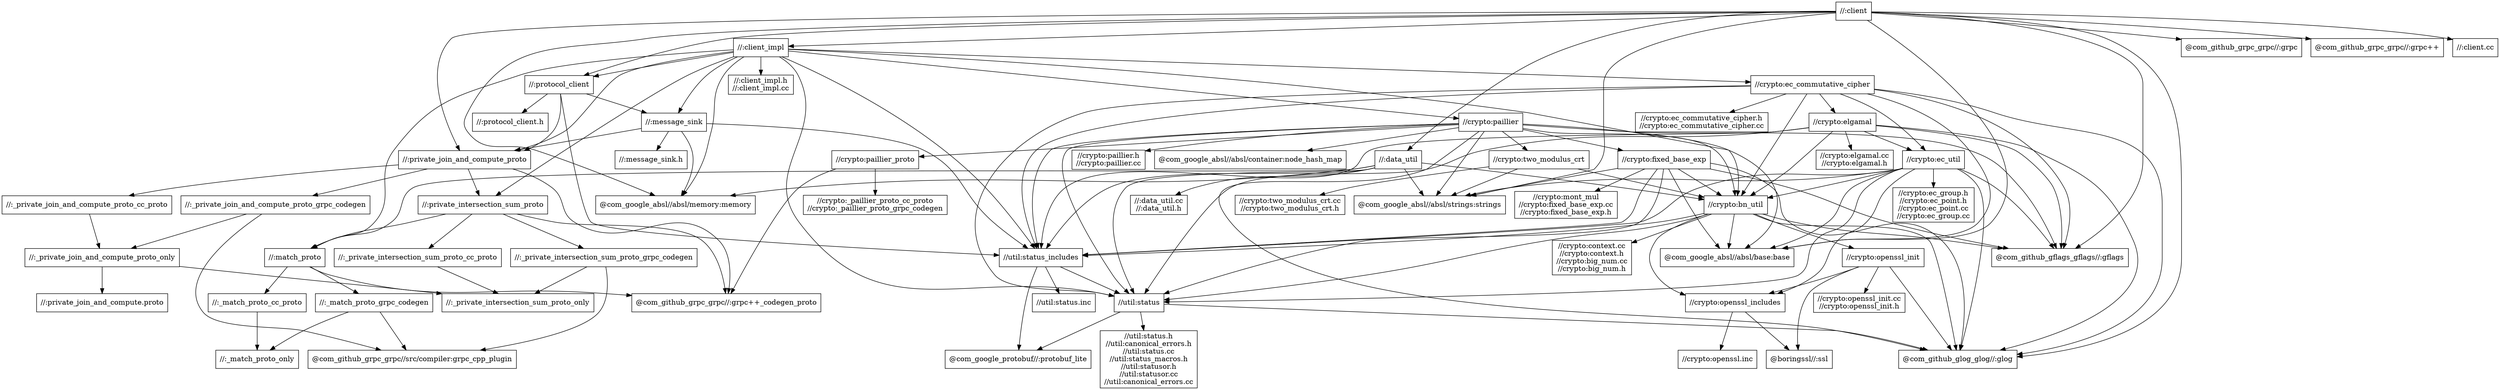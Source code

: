 digraph mygraph {
  node [shape=box];
  "//:client"
  "//:client" -> "//:client_impl"
  "//:client" -> "//:data_util"
  "//:client" -> "//:private_join_and_compute_proto"
  "//:client" -> "//:protocol_client"
  "//:client" -> "@com_github_gflags_gflags//:gflags"
  "//:client" -> "@com_github_glog_glog//:glog"
  "//:client" -> "@com_github_grpc_grpc//:grpc"
  "//:client" -> "@com_github_grpc_grpc//:grpc++"
  "//:client" -> "//:client.cc"
  "//:client" -> "@com_google_absl//absl/base:base"
  "//:client" -> "@com_google_absl//absl/memory:memory"
  "//:client" -> "@com_google_absl//absl/strings:strings"
  "//:client.cc"
  "@com_github_grpc_grpc//:grpc++"
/*  
  "@com_github_grpc_grpc//:grpc++" -> "@com_github_grpc_grpc//:gpr"
  "@com_github_grpc_grpc//:grpc++" -> "@com_github_grpc_grpc//:grpc"
  "@com_github_grpc_grpc//:grpc++" -> "@com_github_grpc_grpc//:grpc++_base"
  "@com_github_grpc_grpc//:grpc++" -> "@com_github_grpc_grpc//:grpc++_codegen_base"
  "@com_github_grpc_grpc//:grpc++" -> "@com_github_grpc_grpc//:grpc++_codegen_base_src"
  "@com_github_grpc_grpc//:grpc++" -> "@com_github_grpc_grpc//:grpc++_codegen_proto"
  "@com_github_grpc_grpc//:grpc++" -> "@com_github_grpc_grpc//:grpc_secure"
  "@com_github_grpc_grpc//:grpc++" -> "@com_github_grpc_grpc//:grpc_allow_exceptions\n@com_github_grpc_grpc//:windows_msvc\n@com_github_grpc_grpc//:grpc_no_ares\n@com_github_grpc_grpc//:grpc_disallow_exceptions\n@com_github_grpc_grpc//:grpc_disable_absl\n@com_github_grpc_grpc//:windows\n@com_github_grpc_grpc//:remote_execution"
  "@com_github_grpc_grpc//:grpc++" -> "@com_github_grpc_grpc//:src/cpp/common/secure_create_auth_context.cc\n@com_github_grpc_grpc//:src/cpp/client/secure_credentials.cc\n@com_github_grpc_grpc//:src/cpp/common/secure_auth_context.cc\n@com_github_grpc_grpc//:src/cpp/common/auth_property_iterator.cc\n@com_github_grpc_grpc//:src/cpp/client/insecure_credentials.cc\n@com_github_grpc_grpc//:src/cpp/client/secure_credentials.h\n@com_github_grpc_grpc//:src/cpp/common/tls_credentials_options.cc\n...and 7 more items"
  "@com_github_grpc_grpc//:grpc++" -> "@com_github_grpc_grpc//:include/grpcpp/alarm.h\n@com_github_grpc_grpc//:include/grpc++/security/auth_metadata_processor.h\n@com_github_grpc_grpc//:include/grpcpp/impl/service_type.h\n@com_github_grpc_grpc//:include/grpcpp/security/credentials_impl.h\n@com_github_grpc_grpc//:include/grpcpp/support/async_unary_call_impl.h\n@com_github_grpc_grpc//:include/grpcpp/support/interceptor.h\n@com_github_grpc_grpc//:include/grpc++/impl/server_builder_plugin.h\n...and 120 more items"
  "@com_github_grpc_grpc//:src/cpp/common/secure_create_auth_context.cc\n@com_github_grpc_grpc//:src/cpp/client/secure_credentials.cc\n@com_github_grpc_grpc//:src/cpp/common/secure_auth_context.cc\n@com_github_grpc_grpc//:src/cpp/common/auth_property_iterator.cc\n@com_github_grpc_grpc//:src/cpp/client/insecure_credentials.cc\n@com_github_grpc_grpc//:src/cpp/client/secure_credentials.h\n@com_github_grpc_grpc//:src/cpp/common/tls_credentials_options.cc\n...and 7 more items"
  "@com_github_grpc_grpc//:grpc++_base"
  "@com_github_grpc_grpc//:grpc++_base" -> "@com_github_grpc_grpc//:grpc"
  "@com_github_grpc_grpc//:grpc++_base" -> "@com_github_grpc_grpc//:grpc++_codegen_base"
  "@com_github_grpc_grpc//:grpc++_base" -> "@com_github_grpc_grpc//:grpc++_codegen_base_src"
  "@com_github_grpc_grpc//:grpc++_base" -> "@com_github_grpc_grpc//:grpc_health_upb"
  "@com_github_grpc_grpc//:grpc++_base" -> "@com_github_grpc_grpc//:grpc_allow_exceptions\n@com_github_grpc_grpc//:windows_msvc\n@com_github_grpc_grpc//:grpc_no_ares\n@com_github_grpc_grpc//:grpc_disallow_exceptions\n@com_github_grpc_grpc//:grpc_disable_absl\n@com_github_grpc_grpc//:windows\n@com_github_grpc_grpc//:remote_execution"
  "@com_github_grpc_grpc//:grpc++_base" -> "@com_github_grpc_grpc//:src/cpp/thread_manager/thread_manager.h\n@com_github_grpc_grpc//:src/cpp/server/server_context.cc\n@com_github_grpc_grpc//:src/cpp/client/create_channel.cc\n@com_github_grpc_grpc//:src/cpp/server/server_cc.cc\n@com_github_grpc_grpc//:src/cpp/common/core_codegen.cc\n@com_github_grpc_grpc//:src/cpp/common/alarm.cc\n@com_github_grpc_grpc//:src/cpp/server/health/default_health_check_service.h\n@com_github_grpc_grpc//:src/cpp/thread_manager/thread_manager.cc\n...and 35 more items"
  "@com_github_grpc_grpc//:grpc++_base" -> "@com_github_grpc_grpc//:include/grpcpp/alarm.h\n@com_github_grpc_grpc//:include/grpc++/security/auth_metadata_processor.h\n@com_github_grpc_grpc//:include/grpcpp/impl/service_type.h\n@com_github_grpc_grpc//:include/grpcpp/security/credentials_impl.h\n@com_github_grpc_grpc//:include/grpcpp/support/async_unary_call_impl.h\n@com_github_grpc_grpc//:include/grpcpp/support/interceptor.h\n@com_github_grpc_grpc//:include/grpc++/impl/server_builder_plugin.h\n...and 120 more items"
  "@com_github_grpc_grpc//:include/grpcpp/alarm.h\n@com_github_grpc_grpc//:include/grpc++/security/auth_metadata_processor.h\n@com_github_grpc_grpc//:include/grpcpp/impl/service_type.h\n@com_github_grpc_grpc//:include/grpcpp/security/credentials_impl.h\n@com_github_grpc_grpc//:include/grpcpp/support/async_unary_call_impl.h\n@com_github_grpc_grpc//:include/grpcpp/support/interceptor.h\n@com_github_grpc_grpc//:include/grpc++/impl/server_builder_plugin.h\n...and 120 more items"
  "@com_github_grpc_grpc//:src/cpp/thread_manager/thread_manager.h\n@com_github_grpc_grpc//:src/cpp/server/server_context.cc\n@com_github_grpc_grpc//:src/cpp/client/create_channel.cc\n@com_github_grpc_grpc//:src/cpp/server/server_cc.cc\n@com_github_grpc_grpc//:src/cpp/common/core_codegen.cc\n@com_github_grpc_grpc//:src/cpp/common/alarm.cc\n@com_github_grpc_grpc//:src/cpp/server/health/default_health_check_service.h\n@com_github_grpc_grpc//:src/cpp/thread_manager/thread_manager.cc\n...and 35 more items"
  "@com_github_grpc_grpc//:grpc++_codegen_base_src"
  "@com_github_grpc_grpc//:grpc++_codegen_base_src" -> "@com_github_grpc_grpc//:grpc++_codegen_base"
  "@com_github_grpc_grpc//:grpc++_codegen_base_src" -> "@com_github_grpc_grpc//:grpc_allow_exceptions\n@com_github_grpc_grpc//:windows_msvc\n@com_github_grpc_grpc//:grpc_no_ares\n@com_github_grpc_grpc//:grpc_disallow_exceptions\n@com_github_grpc_grpc//:grpc_disable_absl\n@com_github_grpc_grpc//:windows\n@com_github_grpc_grpc//:remote_execution"
  "@com_github_grpc_grpc//:grpc++_codegen_base_src" -> "@com_github_grpc_grpc//:src/cpp/codegen/codegen_init.cc"
  "@com_github_grpc_grpc//:src/cpp/codegen/codegen_init.cc"
  "@com_github_grpc_grpc//:grpc"
  "@com_github_grpc_grpc//:grpc" -> "@com_github_grpc_grpc//:grpc_common"
  "@com_github_grpc_grpc//:grpc" -> "@com_github_grpc_grpc//:grpc_lb_policy_cds_secure"
  "@com_github_grpc_grpc//:grpc" -> "@com_github_grpc_grpc//:grpc_lb_policy_grpclb_secure"
  "@com_github_grpc_grpc//:grpc" -> "@com_github_grpc_grpc//:grpc_lb_policy_xds_secure"
  "@com_github_grpc_grpc//:grpc" -> "@com_github_grpc_grpc//:grpc_resolver_xds_secure"
  "@com_github_grpc_grpc//:grpc" -> "@com_github_grpc_grpc//:grpc_secure"
  "@com_github_grpc_grpc//:grpc" -> "@com_github_grpc_grpc//:grpc_transport_chttp2_client_secure"
  "@com_github_grpc_grpc//:grpc" -> "@com_github_grpc_grpc//:grpc_transport_chttp2_server_secure"
  "@com_github_grpc_grpc//:grpc" -> "@com_github_grpc_grpc//:grpc_allow_exceptions\n@com_github_grpc_grpc//:windows_msvc\n@com_github_grpc_grpc//:grpc_no_ares\n@com_github_grpc_grpc//:grpc_disallow_exceptions\n@com_github_grpc_grpc//:grpc_disable_absl\n@com_github_grpc_grpc//:windows\n@com_github_grpc_grpc//:remote_execution"
  "@com_github_grpc_grpc//:grpc" -> "@com_github_grpc_grpc//:include/grpc/byte_buffer.h\n@com_github_grpc_grpc//:include/grpc/grpc.h\n@com_github_grpc_grpc//:include/grpc/slice_buffer.h\n@com_github_grpc_grpc//:include/grpc/slice.h\n@com_github_grpc_grpc//:include/grpc/support/workaround_list.h\n@com_github_grpc_grpc//:include/grpc/grpc_security_constants.h\n@com_github_grpc_grpc//:include/grpc/byte_buffer_reader.h\n@com_github_grpc_grpc//:src/core/lib/surface/init.cc\n...and 6 more items"
  "@com_github_grpc_grpc//:grpc" -> "@com_github_grpc_grpc//:include/grpc/grpc_security.h"
  "@com_github_grpc_grpc//:include/grpc/byte_buffer.h\n@com_github_grpc_grpc//:include/grpc/grpc.h\n@com_github_grpc_grpc//:include/grpc/slice_buffer.h\n@com_github_grpc_grpc//:include/grpc/slice.h\n@com_github_grpc_grpc//:include/grpc/support/workaround_list.h\n@com_github_grpc_grpc//:include/grpc/grpc_security_constants.h\n@com_github_grpc_grpc//:include/grpc/byte_buffer_reader.h\n@com_github_grpc_grpc//:src/core/lib/surface/init.cc\n...and 6 more items"
  "@com_github_grpc_grpc//:grpc_transport_chttp2_server_secure"
  "@com_github_grpc_grpc//:grpc_transport_chttp2_server_secure" -> "@com_github_grpc_grpc//:grpc_base"
  "@com_github_grpc_grpc//:grpc_transport_chttp2_server_secure" -> "@com_github_grpc_grpc//:grpc_secure"
  "@com_github_grpc_grpc//:grpc_transport_chttp2_server_secure" -> "@com_github_grpc_grpc//:grpc_transport_chttp2"
  "@com_github_grpc_grpc//:grpc_transport_chttp2_server_secure" -> "@com_github_grpc_grpc//:grpc_transport_chttp2_server"
  "@com_github_grpc_grpc//:grpc_transport_chttp2_server_secure" -> "@com_github_grpc_grpc//:grpc_allow_exceptions\n@com_github_grpc_grpc//:windows_msvc\n@com_github_grpc_grpc//:grpc_no_ares\n@com_github_grpc_grpc//:grpc_disallow_exceptions\n@com_github_grpc_grpc//:grpc_disable_absl\n@com_github_grpc_grpc//:windows\n@com_github_grpc_grpc//:remote_execution"
  "@com_github_grpc_grpc//:grpc_transport_chttp2_server_secure" -> "@com_github_grpc_grpc//:src/core/ext/transport/chttp2/server/secure/server_secure_chttp2.cc"
  "@com_github_grpc_grpc//:src/core/ext/transport/chttp2/server/secure/server_secure_chttp2.cc"
  "@com_github_grpc_grpc//:grpc_resolver_xds_secure"
  "@com_github_grpc_grpc//:grpc_resolver_xds_secure" -> "@com_github_grpc_grpc//:grpc_base"
  "@com_github_grpc_grpc//:grpc_resolver_xds_secure" -> "@com_github_grpc_grpc//:grpc_client_channel"
  "@com_github_grpc_grpc//:grpc_resolver_xds_secure" -> "@com_github_grpc_grpc//:grpc_xds_client_secure"
  "@com_github_grpc_grpc//:grpc_resolver_xds_secure" -> "@com_github_grpc_grpc//:grpc_allow_exceptions\n@com_github_grpc_grpc//:windows_msvc\n@com_github_grpc_grpc//:grpc_no_ares\n@com_github_grpc_grpc//:grpc_disallow_exceptions\n@com_github_grpc_grpc//:grpc_disable_absl\n@com_github_grpc_grpc//:windows\n@com_github_grpc_grpc//:remote_execution"
  "@com_github_grpc_grpc//:grpc_resolver_xds_secure" -> "@com_github_grpc_grpc//:src/core/ext/filters/client_channel/resolver/xds/xds_resolver.cc"
  "@com_github_grpc_grpc//:grpc_lb_policy_xds_secure"
  "@com_github_grpc_grpc//:grpc_lb_policy_xds_secure" -> "@com_github_grpc_grpc//:grpc_base"
  "@com_github_grpc_grpc//:grpc_lb_policy_xds_secure" -> "@com_github_grpc_grpc//:grpc_client_channel"
  "@com_github_grpc_grpc//:grpc_lb_policy_xds_secure" -> "@com_github_grpc_grpc//:grpc_xds_client_secure"
  "@com_github_grpc_grpc//:grpc_lb_policy_xds_secure" -> "@com_github_grpc_grpc//:grpc_allow_exceptions\n@com_github_grpc_grpc//:windows_msvc\n@com_github_grpc_grpc//:grpc_no_ares\n@com_github_grpc_grpc//:grpc_disallow_exceptions\n@com_github_grpc_grpc//:grpc_disable_absl\n@com_github_grpc_grpc//:windows\n@com_github_grpc_grpc//:remote_execution"
  "@com_github_grpc_grpc//:grpc_lb_policy_xds_secure" -> "@com_github_grpc_grpc//:src/core/ext/filters/client_channel/lb_policy/xds/xds.h\n@com_github_grpc_grpc//:src/core/ext/filters/client_channel/lb_policy/xds/xds.cc"
  "@com_github_grpc_grpc//:src/core/ext/filters/client_channel/lb_policy/xds/xds.h\n@com_github_grpc_grpc//:src/core/ext/filters/client_channel/lb_policy/xds/xds.cc"
  "@com_github_grpc_grpc//:grpc_lb_policy_grpclb_secure"
  "@com_github_grpc_grpc//:grpc_lb_policy_grpclb_secure" -> "@com_github_grpc_grpc//:grpc_base"
  "@com_github_grpc_grpc//:grpc_lb_policy_grpclb_secure" -> "@com_github_grpc_grpc//:grpc_client_channel"
  "@com_github_grpc_grpc//:grpc_lb_policy_grpclb_secure" -> "@com_github_grpc_grpc//:grpc_lb_upb"
  "@com_github_grpc_grpc//:grpc_lb_policy_grpclb_secure" -> "@com_github_grpc_grpc//:grpc_resolver_fake"
  "@com_github_grpc_grpc//:grpc_lb_policy_grpclb_secure" -> "@com_github_grpc_grpc//:grpc_secure"
  "@com_github_grpc_grpc//:grpc_lb_policy_grpclb_secure" -> "@com_github_grpc_grpc//:grpc_transport_chttp2_client_secure"
  "@com_github_grpc_grpc//:grpc_lb_policy_grpclb_secure" -> "@com_github_grpc_grpc//:grpc_allow_exceptions\n@com_github_grpc_grpc//:windows_msvc\n@com_github_grpc_grpc//:grpc_no_ares\n@com_github_grpc_grpc//:grpc_disallow_exceptions\n@com_github_grpc_grpc//:grpc_disable_absl\n@com_github_grpc_grpc//:windows\n@com_github_grpc_grpc//:remote_execution"
  "@com_github_grpc_grpc//:grpc_lb_policy_grpclb_secure" -> "@com_github_grpc_grpc//:src/core/ext/filters/client_channel/lb_policy/grpclb/grpclb_channel_secure.cc\n@com_github_grpc_grpc//:src/core/ext/filters/client_channel/lb_policy/grpclb/grpclb.cc\n@com_github_grpc_grpc//:src/core/ext/filters/client_channel/lb_policy/grpclb/grpclb_client_stats.h\n@com_github_grpc_grpc//:src/core/ext/filters/client_channel/lb_policy/grpclb/grpclb_channel.h\n@com_github_grpc_grpc//:src/core/ext/filters/client_channel/lb_policy/grpclb/grpclb_client_stats.cc\n...and 4 more items"
  "@com_github_grpc_grpc//:grpc_lb_policy_grpclb_secure" -> "@com_github_grpc_grpc//:src/core/ext/filters/client_channel/lb_policy/grpclb/grpclb.h"
  "@com_github_grpc_grpc//:src/core/ext/filters/client_channel/lb_policy/grpclb/grpclb_channel_secure.cc\n@com_github_grpc_grpc//:src/core/ext/filters/client_channel/lb_policy/grpclb/grpclb.cc\n@com_github_grpc_grpc//:src/core/ext/filters/client_channel/lb_policy/grpclb/grpclb_client_stats.h\n@com_github_grpc_grpc//:src/core/ext/filters/client_channel/lb_policy/grpclb/grpclb_channel.h\n@com_github_grpc_grpc//:src/core/ext/filters/client_channel/lb_policy/grpclb/grpclb_client_stats.cc\n...and 4 more items"
  "@com_github_grpc_grpc//:grpc_transport_chttp2_client_secure"
  "@com_github_grpc_grpc//:grpc_transport_chttp2_client_secure" -> "@com_github_grpc_grpc//:grpc_base"
  "@com_github_grpc_grpc//:grpc_transport_chttp2_client_secure" -> "@com_github_grpc_grpc//:grpc_client_channel"
  "@com_github_grpc_grpc//:grpc_transport_chttp2_client_secure" -> "@com_github_grpc_grpc//:grpc_secure"
  "@com_github_grpc_grpc//:grpc_transport_chttp2_client_secure" -> "@com_github_grpc_grpc//:grpc_transport_chttp2"
  "@com_github_grpc_grpc//:grpc_transport_chttp2_client_secure" -> "@com_github_grpc_grpc//:grpc_transport_chttp2_client_connector"
  "@com_github_grpc_grpc//:grpc_transport_chttp2_client_secure" -> "@com_github_grpc_grpc//:grpc_allow_exceptions\n@com_github_grpc_grpc//:windows_msvc\n@com_github_grpc_grpc//:grpc_no_ares\n@com_github_grpc_grpc//:grpc_disallow_exceptions\n@com_github_grpc_grpc//:grpc_disable_absl\n@com_github_grpc_grpc//:windows\n@com_github_grpc_grpc//:remote_execution"
  "@com_github_grpc_grpc//:grpc_transport_chttp2_client_secure" -> "@com_github_grpc_grpc//:src/core/ext/transport/chttp2/client/secure/secure_channel_create.cc"
  "@com_github_grpc_grpc//:src/core/ext/transport/chttp2/client/secure/secure_channel_create.cc"
  "@com_github_grpc_grpc//:grpc_lb_upb"
  "@com_github_grpc_grpc//:grpc_lb_upb" -> "@com_github_grpc_grpc//:src/core/ext/upb-generated/src/proto/grpc/lb/v1/load_balancer.upb.c\n@com_github_grpc_grpc//:src/core/ext/upb-generated/src/proto/grpc/lb/v1/load_balancer.upb.h\n@com_github_grpc_grpc//:google_api_upb"
  "@com_github_grpc_grpc//:grpc_lb_upb" -> "@com_github_grpc_grpc//:grpc_allow_exceptions\n@com_github_grpc_grpc//:windows_msvc\n@com_github_grpc_grpc//:grpc_no_ares\n@com_github_grpc_grpc//:grpc_disallow_exceptions\n@com_github_grpc_grpc//:grpc_disable_absl\n@com_github_grpc_grpc//:windows\n@com_github_grpc_grpc//:remote_execution"
  "@com_github_grpc_grpc//:grpc_lb_upb" -> "//external:upb_lib"
  "@com_github_grpc_grpc//:src/core/ext/upb-generated/src/proto/grpc/lb/v1/load_balancer.upb.c\n@com_github_grpc_grpc//:src/core/ext/upb-generated/src/proto/grpc/lb/v1/load_balancer.upb.h\n@com_github_grpc_grpc//:google_api_upb"
  "@com_github_grpc_grpc//:grpc_lb_policy_cds_secure"
  "@com_github_grpc_grpc//:grpc_lb_policy_cds_secure" -> "@com_github_grpc_grpc//:grpc_base"
  "@com_github_grpc_grpc//:grpc_lb_policy_cds_secure" -> "@com_github_grpc_grpc//:grpc_client_channel"
  "@com_github_grpc_grpc//:grpc_lb_policy_cds_secure" -> "@com_github_grpc_grpc//:grpc_xds_client_secure"
  "@com_github_grpc_grpc//:grpc_lb_policy_cds_secure" -> "@com_github_grpc_grpc//:grpc_allow_exceptions\n@com_github_grpc_grpc//:windows_msvc\n@com_github_grpc_grpc//:grpc_no_ares\n@com_github_grpc_grpc//:grpc_disallow_exceptions\n@com_github_grpc_grpc//:grpc_disable_absl\n@com_github_grpc_grpc//:windows\n@com_github_grpc_grpc//:remote_execution"
  "@com_github_grpc_grpc//:grpc_lb_policy_cds_secure" -> "@com_github_grpc_grpc//:src/core/ext/filters/client_channel/lb_policy/xds/cds.cc"
  "@com_github_grpc_grpc//:src/core/ext/filters/client_channel/lb_policy/xds/cds.cc"
  "@com_github_grpc_grpc//:grpc_xds_client_secure"
  "@com_github_grpc_grpc//:grpc_xds_client_secure" -> "@com_github_grpc_grpc//:src/core/ext/filters/client_channel/xds/xds_api.cc\n@com_github_grpc_grpc//:src/core/ext/filters/client_channel/xds/xds_client_stats.h\n@com_github_grpc_grpc//:src/core/ext/filters/client_channel/xds/xds_api.h\n@com_github_grpc_grpc//:src/core/ext/filters/client_channel/xds/xds_client.cc\n@com_github_grpc_grpc//:src/core/ext/filters/client_channel/xds/xds_bootstrap.h\n@com_github_grpc_grpc//:src/core/ext/filters/client_channel/xds/xds_channel.h\n...and 5 more items"
  "@com_github_grpc_grpc//:grpc_xds_client_secure" -> "@com_github_grpc_grpc//:grpc_base"
  "@com_github_grpc_grpc//:grpc_xds_client_secure" -> "@com_github_grpc_grpc//:grpc_client_channel"
  "@com_github_grpc_grpc//:grpc_xds_client_secure" -> "@com_github_grpc_grpc//:grpc_secure"
  "@com_github_grpc_grpc//:grpc_xds_client_secure" -> "@com_github_grpc_grpc//:grpc_allow_exceptions\n@com_github_grpc_grpc//:windows_msvc\n@com_github_grpc_grpc//:grpc_no_ares\n@com_github_grpc_grpc//:grpc_disallow_exceptions\n@com_github_grpc_grpc//:grpc_disable_absl\n@com_github_grpc_grpc//:windows\n@com_github_grpc_grpc//:remote_execution"
  "@com_github_grpc_grpc//:grpc_xds_client_secure" -> "@com_github_grpc_grpc//:src/core/ext/filters/client_channel/xds/xds_channel_args.h"
  "@com_github_grpc_grpc//:grpc_secure"
  "@com_github_grpc_grpc//:grpc_secure" -> "@com_github_grpc_grpc//:alts_util"
  "@com_github_grpc_grpc//:grpc_secure" -> "@com_github_grpc_grpc//:grpc_base"
  "@com_github_grpc_grpc//:grpc_secure" -> "@com_github_grpc_grpc//:grpc_shadow_boringssl"
  "@com_github_grpc_grpc//:grpc_secure" -> "@com_github_grpc_grpc//:grpc_transport_chttp2_alpn"
  "@com_github_grpc_grpc//:grpc_secure" -> "@com_github_grpc_grpc//:tsi"
  "@com_github_grpc_grpc//:grpc_secure" -> "@com_github_grpc_grpc//:grpc_allow_exceptions\n@com_github_grpc_grpc//:windows_msvc\n@com_github_grpc_grpc//:grpc_no_ares\n@com_github_grpc_grpc//:grpc_disallow_exceptions\n@com_github_grpc_grpc//:grpc_disable_absl\n@com_github_grpc_grpc//:windows\n@com_github_grpc_grpc//:remote_execution"
  "@com_github_grpc_grpc//:grpc_secure" -> "@com_github_grpc_grpc//:src/core/lib/surface/init_secure.cc\n@com_github_grpc_grpc//:src/core/lib/security/credentials/plugin/plugin_credentials.h\n@com_github_grpc_grpc//:src/core/lib/security/security_connector/ssl/ssl_security_connector.cc\n@com_github_grpc_grpc//:src/core/lib/security/security_connector/ssl_utils_config.h\n@com_github_grpc_grpc//:src/core/lib/security/transport/target_authority_table.h\n...and 64 more items"
  "@com_github_grpc_grpc//:grpc_secure" -> "@com_github_grpc_grpc//:include/grpc/grpc_security.h"
  "@com_github_grpc_grpc//:grpc_secure" -> "@com_github_grpc_grpc//:src/core/ext/filters/client_channel/lb_policy/grpclb/grpclb.h"
  "@com_github_grpc_grpc//:grpc_secure" -> "@com_github_grpc_grpc//:src/core/ext/filters/client_channel/xds/xds_channel_args.h"
  "@com_github_grpc_grpc//:src/core/ext/filters/client_channel/xds/xds_channel_args.h"
  "@com_github_grpc_grpc//:src/core/ext/filters/client_channel/lb_policy/grpclb/grpclb.h"
  "@com_github_grpc_grpc//:src/core/lib/surface/init_secure.cc\n@com_github_grpc_grpc//:src/core/lib/security/credentials/plugin/plugin_credentials.h\n@com_github_grpc_grpc//:src/core/lib/security/security_connector/ssl/ssl_security_connector.cc\n@com_github_grpc_grpc//:src/core/lib/security/security_connector/ssl_utils_config.h\n@com_github_grpc_grpc//:src/core/lib/security/transport/target_authority_table.h\n...and 64 more items"
  "@com_github_grpc_grpc//:tsi"
  "@com_github_grpc_grpc//:tsi" -> "@com_github_grpc_grpc//:src/core/tsi/alts/handshaker/alts_handshaker_client.h\n@com_github_grpc_grpc//:src/core/tsi/alts/handshaker/alts_tsi_handshaker.cc\n@com_github_grpc_grpc//:src/core/tsi/transport_security_grpc.h\n@com_github_grpc_grpc//:src/core/tsi/local_transport_security.h\n@com_github_grpc_grpc//:src/core/tsi/fake_transport_security.h\n@com_github_grpc_grpc//:src/core/tsi/ssl/session_cache/ssl_session_boringssl.cc\n...and 20 more items"
  "@com_github_grpc_grpc//:tsi" -> "@com_github_grpc_grpc//:alts_util"
  "@com_github_grpc_grpc//:tsi" -> "@com_github_grpc_grpc//:gpr"
  "@com_github_grpc_grpc//:tsi" -> "@com_github_grpc_grpc//:grpc_base"
  "@com_github_grpc_grpc//:tsi" -> "@com_github_grpc_grpc//:grpc_shadow_boringssl"
  "@com_github_grpc_grpc//:tsi" -> "@com_github_grpc_grpc//:grpc_transport_chttp2_client_insecure"
  "@com_github_grpc_grpc//:tsi" -> "@com_github_grpc_grpc//:grpc_allow_exceptions\n@com_github_grpc_grpc//:windows_msvc\n@com_github_grpc_grpc//:grpc_no_ares\n@com_github_grpc_grpc//:grpc_disallow_exceptions\n@com_github_grpc_grpc//:grpc_disable_absl\n@com_github_grpc_grpc//:windows\n@com_github_grpc_grpc//:remote_execution"
  "@com_github_grpc_grpc//:src/core/tsi/alts/handshaker/alts_handshaker_client.h\n@com_github_grpc_grpc//:src/core/tsi/alts/handshaker/alts_tsi_handshaker.cc\n@com_github_grpc_grpc//:src/core/tsi/transport_security_grpc.h\n@com_github_grpc_grpc//:src/core/tsi/local_transport_security.h\n@com_github_grpc_grpc//:src/core/tsi/fake_transport_security.h\n@com_github_grpc_grpc//:src/core/tsi/ssl/session_cache/ssl_session_boringssl.cc\n...and 20 more items"
  "@com_github_grpc_grpc//:grpc_shadow_boringssl"
  "@com_github_grpc_grpc//:grpc_shadow_boringssl" -> "@com_github_grpc_grpc//:grpc_allow_exceptions\n@com_github_grpc_grpc//:windows_msvc\n@com_github_grpc_grpc//:grpc_no_ares\n@com_github_grpc_grpc//:grpc_disallow_exceptions\n@com_github_grpc_grpc//:grpc_disable_absl\n@com_github_grpc_grpc//:windows\n@com_github_grpc_grpc//:remote_execution"
  "@com_github_grpc_grpc//:grpc_shadow_boringssl" -> "@com_github_grpc_grpc//:src/core/tsi/grpc_shadow_boringssl.h"
  "@com_github_grpc_grpc//:alts_util"
  "@com_github_grpc_grpc//:alts_util" -> "@com_github_grpc_grpc//:src/core/lib/security/credentials/alts/grpc_alts_credentials_server_options.cc\n@com_github_grpc_grpc//:alts_upb\n@com_github_grpc_grpc//:src/core/lib/security/credentials/alts/check_gcp_environment.h\n@com_github_grpc_grpc//:src/core/lib/security/credentials/alts/check_gcp_environment.cc\n@com_github_grpc_grpc//:src/core/lib/security/credentials/alts/check_gcp_environment_windows.cc\n...and 7 more items"
  "@com_github_grpc_grpc//:alts_util" -> "@com_github_grpc_grpc//:gpr"
  "@com_github_grpc_grpc//:alts_util" -> "@com_github_grpc_grpc//:grpc_base"
  "@com_github_grpc_grpc//:alts_util" -> "@com_github_grpc_grpc//:grpc_allow_exceptions\n@com_github_grpc_grpc//:windows_msvc\n@com_github_grpc_grpc//:grpc_no_ares\n@com_github_grpc_grpc//:grpc_disallow_exceptions\n@com_github_grpc_grpc//:grpc_disable_absl\n@com_github_grpc_grpc//:windows\n@com_github_grpc_grpc//:remote_execution"
  "@com_github_grpc_grpc//:alts_util" -> "@com_github_grpc_grpc//:include/grpc/grpc_security.h"
  "@com_github_grpc_grpc//:include/grpc/grpc_security.h"
  "@com_github_grpc_grpc//:src/core/lib/security/credentials/alts/grpc_alts_credentials_server_options.cc\n@com_github_grpc_grpc//:alts_upb\n@com_github_grpc_grpc//:src/core/lib/security/credentials/alts/check_gcp_environment.h\n@com_github_grpc_grpc//:src/core/lib/security/credentials/alts/check_gcp_environment.cc\n@com_github_grpc_grpc//:src/core/lib/security/credentials/alts/check_gcp_environment_windows.cc\n...and 7 more items"
  "@com_github_grpc_grpc//:src/core/ext/filters/client_channel/xds/xds_api.cc\n@com_github_grpc_grpc//:src/core/ext/filters/client_channel/xds/xds_client_stats.h\n@com_github_grpc_grpc//:src/core/ext/filters/client_channel/xds/xds_api.h\n@com_github_grpc_grpc//:src/core/ext/filters/client_channel/xds/xds_client.cc\n@com_github_grpc_grpc//:src/core/ext/filters/client_channel/xds/xds_bootstrap.h\n@com_github_grpc_grpc//:src/core/ext/filters/client_channel/xds/xds_channel.h\n...and 5 more items"
  "@com_github_grpc_grpc//:grpc_common"
  "@com_github_grpc_grpc//:grpc_common" -> "@com_github_grpc_grpc//:grpc_base"
  "@com_github_grpc_grpc//:grpc_common" -> "@com_github_grpc_grpc//:census"
  "@com_github_grpc_grpc//:grpc_common" -> "@com_github_grpc_grpc//:grpc_deadline_filter"
  "@com_github_grpc_grpc//:grpc_common" -> "@com_github_grpc_grpc//:grpc_client_authority_filter"
  "@com_github_grpc_grpc//:grpc_common" -> "@com_github_grpc_grpc//:grpc_lb_policy_pick_first"
  "@com_github_grpc_grpc//:grpc_common" -> "@com_github_grpc_grpc//:grpc_lb_policy_round_robin"
  "@com_github_grpc_grpc//:grpc_common" -> "@com_github_grpc_grpc//:grpc_client_idle_filter"
  "@com_github_grpc_grpc//:grpc_common" -> "@com_github_grpc_grpc//:grpc_max_age_filter"
  "@com_github_grpc_grpc//:grpc_common" -> "@com_github_grpc_grpc//:grpc_message_size_filter"
  "@com_github_grpc_grpc//:grpc_common" -> "@com_github_grpc_grpc//:grpc_resolver_dns_ares"
  "@com_github_grpc_grpc//:grpc_common" -> "@com_github_grpc_grpc//:grpc_resolver_fake"
  "@com_github_grpc_grpc//:grpc_common" -> "@com_github_grpc_grpc//:grpc_resolver_dns_native"
  "@com_github_grpc_grpc//:grpc_common" -> "@com_github_grpc_grpc//:grpc_resolver_sockaddr"
  "@com_github_grpc_grpc//:grpc_common" -> "@com_github_grpc_grpc//:grpc_transport_chttp2_client_insecure"
  "@com_github_grpc_grpc//:grpc_common" -> "@com_github_grpc_grpc//:grpc_transport_chttp2_server_insecure"
  "@com_github_grpc_grpc//:grpc_common" -> "@com_github_grpc_grpc//:grpc_transport_inproc"
  "@com_github_grpc_grpc//:grpc_common" -> "@com_github_grpc_grpc//:grpc_workaround_cronet_compression_filter"
  "@com_github_grpc_grpc//:grpc_common" -> "@com_github_grpc_grpc//:grpc_server_backward_compatibility"
  "@com_github_grpc_grpc//:grpc_common" -> "@com_github_grpc_grpc//:grpc_allow_exceptions\n@com_github_grpc_grpc//:windows_msvc\n@com_github_grpc_grpc//:grpc_no_ares\n@com_github_grpc_grpc//:grpc_disallow_exceptions\n@com_github_grpc_grpc//:grpc_disable_absl\n@com_github_grpc_grpc//:windows\n@com_github_grpc_grpc//:remote_execution"
  "@com_github_grpc_grpc//:grpc_workaround_cronet_compression_filter"
  "@com_github_grpc_grpc//:grpc_workaround_cronet_compression_filter" -> "@com_github_grpc_grpc//:grpc_base"
  "@com_github_grpc_grpc//:grpc_workaround_cronet_compression_filter" -> "@com_github_grpc_grpc//:grpc_server_backward_compatibility"
  "@com_github_grpc_grpc//:grpc_workaround_cronet_compression_filter" -> "@com_github_grpc_grpc//:grpc_allow_exceptions\n@com_github_grpc_grpc//:windows_msvc\n@com_github_grpc_grpc//:grpc_no_ares\n@com_github_grpc_grpc//:grpc_disallow_exceptions\n@com_github_grpc_grpc//:grpc_disable_absl\n@com_github_grpc_grpc//:windows\n@com_github_grpc_grpc//:remote_execution"
  "@com_github_grpc_grpc//:grpc_workaround_cronet_compression_filter" -> "@com_github_grpc_grpc//:src/core/ext/filters/workarounds/workaround_cronet_compression_filter.h\n@com_github_grpc_grpc//:src/core/ext/filters/workarounds/workaround_cronet_compression_filter.cc"
  "@com_github_grpc_grpc//:src/core/ext/filters/workarounds/workaround_cronet_compression_filter.h\n@com_github_grpc_grpc//:src/core/ext/filters/workarounds/workaround_cronet_compression_filter.cc"
  "@com_github_grpc_grpc//:grpc_server_backward_compatibility"
  "@com_github_grpc_grpc//:grpc_server_backward_compatibility" -> "@com_github_grpc_grpc//:grpc_base"
  "@com_github_grpc_grpc//:grpc_server_backward_compatibility" -> "@com_github_grpc_grpc//:grpc_allow_exceptions\n@com_github_grpc_grpc//:windows_msvc\n@com_github_grpc_grpc//:grpc_no_ares\n@com_github_grpc_grpc//:grpc_disallow_exceptions\n@com_github_grpc_grpc//:grpc_disable_absl\n@com_github_grpc_grpc//:windows\n@com_github_grpc_grpc//:remote_execution"
  "@com_github_grpc_grpc//:grpc_server_backward_compatibility" -> "@com_github_grpc_grpc//:src/core/ext/filters/workarounds/workaround_utils.h\n@com_github_grpc_grpc//:src/core/ext/filters/workarounds/workaround_utils.cc"
  "@com_github_grpc_grpc//:src/core/ext/filters/workarounds/workaround_utils.h\n@com_github_grpc_grpc//:src/core/ext/filters/workarounds/workaround_utils.cc"
  "@com_github_grpc_grpc//:grpc_transport_inproc"
  "@com_github_grpc_grpc//:grpc_transport_inproc" -> "@com_github_grpc_grpc//:grpc_base"
  "@com_github_grpc_grpc//:grpc_transport_inproc" -> "@com_github_grpc_grpc//:grpc_allow_exceptions\n@com_github_grpc_grpc//:windows_msvc\n@com_github_grpc_grpc//:grpc_no_ares\n@com_github_grpc_grpc//:grpc_disallow_exceptions\n@com_github_grpc_grpc//:grpc_disable_absl\n@com_github_grpc_grpc//:windows\n@com_github_grpc_grpc//:remote_execution"
  "@com_github_grpc_grpc//:grpc_transport_inproc" -> "@com_github_grpc_grpc//:src/core/ext/transport/inproc/inproc_transport.h\n@com_github_grpc_grpc//:src/core/ext/transport/inproc/inproc_transport.cc\n@com_github_grpc_grpc//:src/core/ext/transport/inproc/inproc_plugin.cc"
  "@com_github_grpc_grpc//:src/core/ext/transport/inproc/inproc_transport.h\n@com_github_grpc_grpc//:src/core/ext/transport/inproc/inproc_transport.cc\n@com_github_grpc_grpc//:src/core/ext/transport/inproc/inproc_plugin.cc"
  "@com_github_grpc_grpc//:grpc_transport_chttp2_server_insecure"
  "@com_github_grpc_grpc//:grpc_transport_chttp2_server_insecure" -> "@com_github_grpc_grpc//:grpc_base"
  "@com_github_grpc_grpc//:grpc_transport_chttp2_server_insecure" -> "@com_github_grpc_grpc//:grpc_transport_chttp2"
  "@com_github_grpc_grpc//:grpc_transport_chttp2_server_insecure" -> "@com_github_grpc_grpc//:grpc_transport_chttp2_server"
  "@com_github_grpc_grpc//:grpc_transport_chttp2_server_insecure" -> "@com_github_grpc_grpc//:grpc_allow_exceptions\n@com_github_grpc_grpc//:windows_msvc\n@com_github_grpc_grpc//:grpc_no_ares\n@com_github_grpc_grpc//:grpc_disallow_exceptions\n@com_github_grpc_grpc//:grpc_disable_absl\n@com_github_grpc_grpc//:windows\n@com_github_grpc_grpc//:remote_execution"
  "@com_github_grpc_grpc//:grpc_transport_chttp2_server_insecure" -> "@com_github_grpc_grpc//:src/core/ext/transport/chttp2/server/insecure/server_chttp2.cc\n@com_github_grpc_grpc//:src/core/ext/transport/chttp2/server/insecure/server_chttp2_posix.cc"
  "@com_github_grpc_grpc//:src/core/ext/transport/chttp2/server/insecure/server_chttp2.cc\n@com_github_grpc_grpc//:src/core/ext/transport/chttp2/server/insecure/server_chttp2_posix.cc"
  "@com_github_grpc_grpc//:grpc_transport_chttp2_server"
  "@com_github_grpc_grpc//:grpc_transport_chttp2_server" -> "@com_github_grpc_grpc//:grpc_base"
  "@com_github_grpc_grpc//:grpc_transport_chttp2_server" -> "@com_github_grpc_grpc//:grpc_transport_chttp2"
  "@com_github_grpc_grpc//:grpc_transport_chttp2_server" -> "@com_github_grpc_grpc//:grpc_allow_exceptions\n@com_github_grpc_grpc//:windows_msvc\n@com_github_grpc_grpc//:grpc_no_ares\n@com_github_grpc_grpc//:grpc_disallow_exceptions\n@com_github_grpc_grpc//:grpc_disable_absl\n@com_github_grpc_grpc//:windows\n@com_github_grpc_grpc//:remote_execution"
  "@com_github_grpc_grpc//:grpc_transport_chttp2_server" -> "@com_github_grpc_grpc//:src/core/ext/transport/chttp2/server/chttp2_server.h\n@com_github_grpc_grpc//:src/core/ext/transport/chttp2/server/chttp2_server.cc"
  "@com_github_grpc_grpc//:src/core/ext/transport/chttp2/server/chttp2_server.h\n@com_github_grpc_grpc//:src/core/ext/transport/chttp2/server/chttp2_server.cc"
  "@com_github_grpc_grpc//:grpc_transport_chttp2_client_insecure"
  "@com_github_grpc_grpc//:grpc_transport_chttp2_client_insecure" -> "@com_github_grpc_grpc//:grpc_base"
  "@com_github_grpc_grpc//:grpc_transport_chttp2_client_insecure" -> "@com_github_grpc_grpc//:grpc_client_channel"
  "@com_github_grpc_grpc//:grpc_transport_chttp2_client_insecure" -> "@com_github_grpc_grpc//:grpc_transport_chttp2"
  "@com_github_grpc_grpc//:grpc_transport_chttp2_client_insecure" -> "@com_github_grpc_grpc//:grpc_transport_chttp2_client_connector"
  "@com_github_grpc_grpc//:grpc_transport_chttp2_client_insecure" -> "@com_github_grpc_grpc//:grpc_allow_exceptions\n@com_github_grpc_grpc//:windows_msvc\n@com_github_grpc_grpc//:grpc_no_ares\n@com_github_grpc_grpc//:grpc_disallow_exceptions\n@com_github_grpc_grpc//:grpc_disable_absl\n@com_github_grpc_grpc//:windows\n@com_github_grpc_grpc//:remote_execution"
  "@com_github_grpc_grpc//:grpc_transport_chttp2_client_insecure" -> "@com_github_grpc_grpc//:src/core/ext/transport/chttp2/client/insecure/channel_create.cc\n@com_github_grpc_grpc//:src/core/ext/transport/chttp2/client/insecure/channel_create_posix.cc"
  "@com_github_grpc_grpc//:src/core/ext/transport/chttp2/client/insecure/channel_create.cc\n@com_github_grpc_grpc//:src/core/ext/transport/chttp2/client/insecure/channel_create_posix.cc"
  "@com_github_grpc_grpc//:grpc_transport_chttp2_client_connector"
  "@com_github_grpc_grpc//:grpc_transport_chttp2_client_connector" -> "@com_github_grpc_grpc//:grpc_base"
  "@com_github_grpc_grpc//:grpc_transport_chttp2_client_connector" -> "@com_github_grpc_grpc//:grpc_client_channel"
  "@com_github_grpc_grpc//:grpc_transport_chttp2_client_connector" -> "@com_github_grpc_grpc//:grpc_transport_chttp2"
  "@com_github_grpc_grpc//:grpc_transport_chttp2_client_connector" -> "@com_github_grpc_grpc//:grpc_allow_exceptions\n@com_github_grpc_grpc//:windows_msvc\n@com_github_grpc_grpc//:grpc_no_ares\n@com_github_grpc_grpc//:grpc_disallow_exceptions\n@com_github_grpc_grpc//:grpc_disable_absl\n@com_github_grpc_grpc//:windows\n@com_github_grpc_grpc//:remote_execution"
  "@com_github_grpc_grpc//:grpc_transport_chttp2_client_connector" -> "@com_github_grpc_grpc//:src/core/ext/transport/chttp2/client/authority.h\n@com_github_grpc_grpc//:src/core/ext/transport/chttp2/client/chttp2_connector.h\n@com_github_grpc_grpc//:src/core/ext/transport/chttp2/client/chttp2_connector.cc\n@com_github_grpc_grpc//:src/core/ext/transport/chttp2/client/authority.cc"
  "@com_github_grpc_grpc//:src/core/ext/transport/chttp2/client/authority.h\n@com_github_grpc_grpc//:src/core/ext/transport/chttp2/client/chttp2_connector.h\n@com_github_grpc_grpc//:src/core/ext/transport/chttp2/client/chttp2_connector.cc\n@com_github_grpc_grpc//:src/core/ext/transport/chttp2/client/authority.cc"
  "@com_github_grpc_grpc//:grpc_transport_chttp2"
  "@com_github_grpc_grpc//:grpc_transport_chttp2" -> "@com_github_grpc_grpc//:gpr_base"
  "@com_github_grpc_grpc//:grpc_transport_chttp2" -> "@com_github_grpc_grpc//:grpc_base"
  "@com_github_grpc_grpc//:grpc_transport_chttp2" -> "@com_github_grpc_grpc//:src/core/ext/transport/chttp2/transport/hpack_table.cc\n@com_github_grpc_grpc//:src/core/ext/transport/chttp2/transport/frame_window_update.h\n@com_github_grpc_grpc//:src/core/ext/transport/chttp2/transport/stream_map.h\n@com_github_grpc_grpc//:src/core/ext/transport/chttp2/transport/chttp2_plugin.cc\n@com_github_grpc_grpc//:src/core/ext/transport/chttp2/transport/stream_map.cc\n...and 40 more items"
  "@com_github_grpc_grpc//:grpc_transport_chttp2" -> "@com_github_grpc_grpc//:grpc_transport_chttp2_alpn"
  "@com_github_grpc_grpc//:grpc_transport_chttp2" -> "@com_github_grpc_grpc//:grpc_allow_exceptions\n@com_github_grpc_grpc//:windows_msvc\n@com_github_grpc_grpc//:grpc_no_ares\n@com_github_grpc_grpc//:grpc_disallow_exceptions\n@com_github_grpc_grpc//:grpc_disable_absl\n@com_github_grpc_grpc//:windows\n@com_github_grpc_grpc//:remote_execution"
  "@com_github_grpc_grpc//:grpc_transport_chttp2_alpn"
  "@com_github_grpc_grpc//:grpc_transport_chttp2_alpn" -> "@com_github_grpc_grpc//:gpr"
  "@com_github_grpc_grpc//:grpc_transport_chttp2_alpn" -> "@com_github_grpc_grpc//:grpc_allow_exceptions\n@com_github_grpc_grpc//:windows_msvc\n@com_github_grpc_grpc//:grpc_no_ares\n@com_github_grpc_grpc//:grpc_disallow_exceptions\n@com_github_grpc_grpc//:grpc_disable_absl\n@com_github_grpc_grpc//:windows\n@com_github_grpc_grpc//:remote_execution"
  "@com_github_grpc_grpc//:grpc_transport_chttp2_alpn" -> "@com_github_grpc_grpc//:src/core/ext/transport/chttp2/alpn/alpn.h\n@com_github_grpc_grpc//:src/core/ext/transport/chttp2/alpn/alpn.cc"
  "@com_github_grpc_grpc//:src/core/ext/transport/chttp2/alpn/alpn.h\n@com_github_grpc_grpc//:src/core/ext/transport/chttp2/alpn/alpn.cc"
  "@com_github_grpc_grpc//:gpr"
  "@com_github_grpc_grpc//:gpr" -> "@com_github_grpc_grpc//:gpr_base"
  "@com_github_grpc_grpc//:gpr" -> "@com_github_grpc_grpc//:grpc_allow_exceptions\n@com_github_grpc_grpc//:windows_msvc\n@com_github_grpc_grpc//:grpc_no_ares\n@com_github_grpc_grpc//:grpc_disallow_exceptions\n@com_github_grpc_grpc//:grpc_disable_absl\n@com_github_grpc_grpc//:windows\n@com_github_grpc_grpc//:remote_execution"
  "@com_github_grpc_grpc//:gpr" -> "@com_github_grpc_grpc//:include/grpc/support/time.h\n@com_github_grpc_grpc//:include/grpc/support/port_platform.h\n@com_github_grpc_grpc//:include/grpc/support/log.h\n@com_github_grpc_grpc//:include/grpc/support/sync_posix.h\n@com_github_grpc_grpc//:include/grpc/support/log_windows.h\n@com_github_grpc_grpc//:include/grpc/support/alloc.h\n@com_github_grpc_grpc//:include/grpc/support/string_util.h\n@com_github_grpc_grpc//:include/grpc/support/cpu.h\n...and 9 more items"
  "@com_github_grpc_grpc//:src/core/ext/transport/chttp2/transport/hpack_table.cc\n@com_github_grpc_grpc//:src/core/ext/transport/chttp2/transport/frame_window_update.h\n@com_github_grpc_grpc//:src/core/ext/transport/chttp2/transport/stream_map.h\n@com_github_grpc_grpc//:src/core/ext/transport/chttp2/transport/chttp2_plugin.cc\n@com_github_grpc_grpc//:src/core/ext/transport/chttp2/transport/stream_map.cc\n...and 40 more items"
  "@com_github_grpc_grpc//:grpc_resolver_sockaddr"
  "@com_github_grpc_grpc//:grpc_resolver_sockaddr" -> "@com_github_grpc_grpc//:grpc_base"
  "@com_github_grpc_grpc//:grpc_resolver_sockaddr" -> "@com_github_grpc_grpc//:grpc_client_channel"
  "@com_github_grpc_grpc//:grpc_resolver_sockaddr" -> "@com_github_grpc_grpc//:grpc_allow_exceptions\n@com_github_grpc_grpc//:windows_msvc\n@com_github_grpc_grpc//:grpc_no_ares\n@com_github_grpc_grpc//:grpc_disallow_exceptions\n@com_github_grpc_grpc//:grpc_disable_absl\n@com_github_grpc_grpc//:windows\n@com_github_grpc_grpc//:remote_execution"
  "@com_github_grpc_grpc//:grpc_resolver_sockaddr" -> "@com_github_grpc_grpc//:src/core/ext/filters/client_channel/resolver/sockaddr/sockaddr_resolver.cc"
  "@com_github_grpc_grpc//:src/core/ext/filters/client_channel/resolver/sockaddr/sockaddr_resolver.cc"
  "@com_github_grpc_grpc//:grpc_resolver_dns_native"
  "@com_github_grpc_grpc//:grpc_resolver_dns_native" -> "@com_github_grpc_grpc//:grpc_base"
  "@com_github_grpc_grpc//:grpc_resolver_dns_native" -> "@com_github_grpc_grpc//:grpc_client_channel"
  "@com_github_grpc_grpc//:grpc_resolver_dns_native" -> "@com_github_grpc_grpc//:grpc_resolver_dns_selection"
  "@com_github_grpc_grpc//:grpc_resolver_dns_native" -> "@com_github_grpc_grpc//:grpc_allow_exceptions\n@com_github_grpc_grpc//:windows_msvc\n@com_github_grpc_grpc//:grpc_no_ares\n@com_github_grpc_grpc//:grpc_disallow_exceptions\n@com_github_grpc_grpc//:grpc_disable_absl\n@com_github_grpc_grpc//:windows\n@com_github_grpc_grpc//:remote_execution"
  "@com_github_grpc_grpc//:grpc_resolver_dns_native" -> "@com_github_grpc_grpc//:src/core/ext/filters/client_channel/resolver/dns/native/dns_resolver.cc"
  "@com_github_grpc_grpc//:src/core/ext/filters/client_channel/resolver/dns/native/dns_resolver.cc"
  "@com_github_grpc_grpc//:grpc_resolver_fake"
  "@com_github_grpc_grpc//:grpc_resolver_fake" -> "@com_github_grpc_grpc//:grpc_base"
  "@com_github_grpc_grpc//:grpc_resolver_fake" -> "@com_github_grpc_grpc//:grpc_client_channel"
  "@com_github_grpc_grpc//:grpc_resolver_fake" -> "@com_github_grpc_grpc//:grpc_allow_exceptions\n@com_github_grpc_grpc//:windows_msvc\n@com_github_grpc_grpc//:grpc_no_ares\n@com_github_grpc_grpc//:grpc_disallow_exceptions\n@com_github_grpc_grpc//:grpc_disable_absl\n@com_github_grpc_grpc//:windows\n@com_github_grpc_grpc//:remote_execution"
  "@com_github_grpc_grpc//:grpc_resolver_fake" -> "@com_github_grpc_grpc//:src/core/ext/filters/client_channel/resolver/fake/fake_resolver.h\n@com_github_grpc_grpc//:src/core/ext/filters/client_channel/resolver/fake/fake_resolver.cc"
  "@com_github_grpc_grpc//:src/core/ext/filters/client_channel/resolver/fake/fake_resolver.h\n@com_github_grpc_grpc//:src/core/ext/filters/client_channel/resolver/fake/fake_resolver.cc"
  "@com_github_grpc_grpc//:grpc_resolver_dns_ares"
  "@com_github_grpc_grpc//:grpc_resolver_dns_ares" -> "@com_github_grpc_grpc//:grpc_base"
  "@com_github_grpc_grpc//:grpc_resolver_dns_ares" -> "@com_github_grpc_grpc//:grpc_client_channel"
  "@com_github_grpc_grpc//:grpc_resolver_dns_ares" -> "@com_github_grpc_grpc//:grpc_resolver_dns_selection"
  "@com_github_grpc_grpc//:grpc_resolver_dns_ares" -> "@com_github_grpc_grpc//:grpc_allow_exceptions\n@com_github_grpc_grpc//:windows_msvc\n@com_github_grpc_grpc//:grpc_no_ares\n@com_github_grpc_grpc//:grpc_disallow_exceptions\n@com_github_grpc_grpc//:grpc_disable_absl\n@com_github_grpc_grpc//:windows\n@com_github_grpc_grpc//:remote_execution"
  "@com_github_grpc_grpc//:grpc_resolver_dns_ares" -> "@com_github_grpc_grpc//:src/core/ext/filters/client_channel/resolver/dns/c_ares/grpc_ares_wrapper_libuv.cc\n@com_github_grpc_grpc//:src/core/ext/filters/client_channel/resolver/dns/c_ares/grpc_ares_ev_driver.h\n@com_github_grpc_grpc//:src/core/ext/filters/client_channel/resolver/dns/c_ares/grpc_ares_wrapper_posix.cc\n@com_github_grpc_grpc//:src/core/ext/filters/client_channel/resolver/dns/c_ares/grpc_ares_ev_driver_windows.cc\n...and 10 more items"
  [label="//conditions:default"];
  "@com_github_grpc_grpc//:src/core/ext/filters/client_channel/resolver/dns/c_ares/grpc_ares_wrapper_libuv.cc\n@com_github_grpc_grpc//:src/core/ext/filters/client_channel/resolver/dns/c_ares/grpc_ares_ev_driver.h\n@com_github_grpc_grpc//:src/core/ext/filters/client_channel/resolver/dns/c_ares/grpc_ares_wrapper_posix.cc\n@com_github_grpc_grpc//:src/core/ext/filters/client_channel/resolver/dns/c_ares/grpc_ares_ev_driver_windows.cc\n...and 10 more items"
  "@com_github_grpc_grpc//:grpc_resolver_dns_selection"
  "@com_github_grpc_grpc//:grpc_client_idle_filter"
  "@com_github_grpc_grpc//:grpc_client_idle_filter" -> "@com_github_grpc_grpc//:grpc_base"
  "@com_github_grpc_grpc//:grpc_client_idle_filter" -> "@com_github_grpc_grpc//:grpc_allow_exceptions\n@com_github_grpc_grpc//:windows_msvc\n@com_github_grpc_grpc//:grpc_no_ares\n@com_github_grpc_grpc//:grpc_disallow_exceptions\n@com_github_grpc_grpc//:grpc_disable_absl\n@com_github_grpc_grpc//:windows\n@com_github_grpc_grpc//:remote_execution"
  "@com_github_grpc_grpc//:grpc_client_idle_filter" -> "@com_github_grpc_grpc//:src/core/ext/filters/client_idle/client_idle_filter.cc"
  "@com_github_grpc_grpc//:src/core/ext/filters/client_idle/client_idle_filter.cc"
  "@com_github_grpc_grpc//:grpc_lb_policy_round_robin"
  "@com_github_grpc_grpc//:grpc_lb_policy_round_robin" -> "@com_github_grpc_grpc//:grpc_base"
  "@com_github_grpc_grpc//:grpc_lb_policy_round_robin" -> "@com_github_grpc_grpc//:grpc_client_channel"
  "@com_github_grpc_grpc//:grpc_lb_policy_round_robin" -> "@com_github_grpc_grpc//:grpc_lb_subchannel_list"
  "@com_github_grpc_grpc//:grpc_lb_policy_round_robin" -> "@com_github_grpc_grpc//:grpc_allow_exceptions\n@com_github_grpc_grpc//:windows_msvc\n@com_github_grpc_grpc//:grpc_no_ares\n@com_github_grpc_grpc//:grpc_disallow_exceptions\n@com_github_grpc_grpc//:grpc_disable_absl\n@com_github_grpc_grpc//:windows\n@com_github_grpc_grpc//:remote_execution"
  "@com_github_grpc_grpc//:grpc_lb_policy_round_robin" -> "@com_github_grpc_grpc//:src/core/ext/filters/client_channel/lb_policy/round_robin/round_robin.cc"
  "@com_github_grpc_grpc//:src/core/ext/filters/client_channel/lb_policy/round_robin/round_robin.cc"
  "@com_github_grpc_grpc//:grpc_lb_policy_pick_first"
  "@com_github_grpc_grpc//:grpc_lb_policy_pick_first" -> "@com_github_grpc_grpc//:grpc_base"
  "@com_github_grpc_grpc//:grpc_lb_policy_pick_first" -> "@com_github_grpc_grpc//:grpc_client_channel"
  "@com_github_grpc_grpc//:grpc_lb_policy_pick_first" -> "@com_github_grpc_grpc//:grpc_lb_subchannel_list"
  "@com_github_grpc_grpc//:grpc_lb_policy_pick_first" -> "@com_github_grpc_grpc//:grpc_allow_exceptions\n@com_github_grpc_grpc//:windows_msvc\n@com_github_grpc_grpc//:grpc_no_ares\n@com_github_grpc_grpc//:grpc_disallow_exceptions\n@com_github_grpc_grpc//:grpc_disable_absl\n@com_github_grpc_grpc//:windows\n@com_github_grpc_grpc//:remote_execution"
  "@com_github_grpc_grpc//:grpc_lb_policy_pick_first" -> "@com_github_grpc_grpc//:src/core/ext/filters/client_channel/lb_policy/pick_first/pick_first.cc"
  "@com_github_grpc_grpc//:src/core/ext/filters/client_channel/lb_policy/pick_first/pick_first.cc"
  "@com_github_grpc_grpc//:grpc_lb_subchannel_list"
  "@com_github_grpc_grpc//:census"
  "@com_github_grpc_grpc//:census" -> "@com_github_grpc_grpc//:grpc_base"
  "@com_github_grpc_grpc//:census" -> "@com_github_grpc_grpc//:grpc_allow_exceptions\n@com_github_grpc_grpc//:windows_msvc\n@com_github_grpc_grpc//:grpc_no_ares\n@com_github_grpc_grpc//:grpc_disallow_exceptions\n@com_github_grpc_grpc//:grpc_disable_absl\n@com_github_grpc_grpc//:windows\n@com_github_grpc_grpc//:remote_execution"
  "@com_github_grpc_grpc//:census" -> "@com_github_grpc_grpc//:src/core/ext/filters/census/grpc_context.cc\n@com_github_grpc_grpc//:include/grpc/census.h"
  "@com_github_grpc_grpc//:src/core/ext/filters/census/grpc_context.cc\n@com_github_grpc_grpc//:include/grpc/census.h"
*/
  "//:data_util"
  "//:data_util" -> "//:match_proto"
  "//:data_util" -> "//:data_util.cc\n//:data_util.h"
  "//:data_util" -> "@com_google_absl//absl/memory:memory"
  "//:data_util" -> "//util:status_includes"
  "//:data_util" -> "//util:status"
  "//:data_util" -> "//crypto:bn_util"
  "//:data_util" -> "@com_google_absl//absl/strings:strings"
  "//:data_util.cc\n//:data_util.h"
  "//:client_impl"
  "//:client_impl" -> "//:match_proto"
  "//:client_impl" -> "//:message_sink"
  "//:client_impl" -> "//:private_intersection_sum_proto"
  "//:client_impl" -> "//:private_join_and_compute_proto"
  "//:client_impl" -> "//:protocol_client"
  "//:client_impl" -> "//:client_impl.h\n//:client_impl.cc"
  "//:client_impl" -> "@com_google_absl//absl/memory:memory"
  "//:client_impl" -> "//util:status"
  "//:client_impl" -> "//util:status_includes"
  "//:client_impl" -> "//crypto:bn_util"
  "//:client_impl" -> "//crypto:ec_commutative_cipher"
  "//:client_impl" -> "//crypto:paillier"
  "//crypto:paillier"
  "//crypto:paillier" -> "//crypto:bn_util"
  "//crypto:paillier" -> "//crypto:fixed_base_exp"
  "//crypto:paillier" -> "//crypto:paillier_proto"
  "//crypto:paillier" -> "//crypto:two_modulus_crt"
  "//crypto:paillier" -> "//crypto:paillier.h\n//crypto:paillier.cc"
  "//crypto:paillier" -> "@com_google_absl//absl/base:base"
  "//crypto:paillier" -> "@com_github_gflags_gflags//:gflags"
  "//crypto:paillier" -> "@com_google_absl//absl/strings:strings"
  "//crypto:paillier" -> "//util:status_includes"
  "//crypto:paillier" -> "@com_github_glog_glog//:glog"
  "//crypto:paillier" -> "//util:status"
  "//crypto:paillier" -> "@com_google_absl//absl/container:node_hash_map"
  "//crypto:paillier.h\n//crypto:paillier.cc"
  "//crypto:two_modulus_crt"
  "//crypto:two_modulus_crt" -> "//crypto:bn_util"
  "//crypto:two_modulus_crt" -> "//crypto:two_modulus_crt.cc\n//crypto:two_modulus_crt.h"
  "//crypto:two_modulus_crt" -> "@com_google_absl//absl/strings:strings"
  "//crypto:two_modulus_crt.cc\n//crypto:two_modulus_crt.h"
  "//crypto:paillier_proto"
  "//crypto:paillier_proto" -> "//crypto:_paillier_proto_cc_proto\n//crypto:_paillier_proto_grpc_codegen"
  "//crypto:paillier_proto" -> "@com_github_grpc_grpc//:grpc++_codegen_proto"
  "//crypto:_paillier_proto_cc_proto\n//crypto:_paillier_proto_grpc_codegen"
  "//crypto:fixed_base_exp"
  "//crypto:fixed_base_exp" -> "//crypto:bn_util"
  "//crypto:fixed_base_exp" -> "//crypto:mont_mul\n//crypto:fixed_base_exp.cc\n//crypto:fixed_base_exp.h"
  "//crypto:fixed_base_exp" -> "@com_google_absl//absl/strings:strings"
  "//crypto:fixed_base_exp" -> "@com_github_glog_glog//:glog"
  "//crypto:fixed_base_exp" -> "@com_github_gflags_gflags//:gflags"
  "//crypto:fixed_base_exp" -> "@com_google_absl//absl/base:base"
  "//crypto:fixed_base_exp" -> "//util:status_includes"
  "//crypto:fixed_base_exp" -> "//util:status"
  "//crypto:mont_mul\n//crypto:fixed_base_exp.cc\n//crypto:fixed_base_exp.h"
  "//crypto:ec_commutative_cipher"
  "//crypto:ec_commutative_cipher" -> "//crypto:bn_util"
  "//crypto:ec_commutative_cipher" -> "//crypto:ec_util"
  "//crypto:ec_commutative_cipher" -> "//crypto:elgamal"
  "//crypto:ec_commutative_cipher" -> "//crypto:ec_commutative_cipher.h\n//crypto:ec_commutative_cipher.cc"
  "//crypto:ec_commutative_cipher" -> "@com_google_absl//absl/base:base"
  "//crypto:ec_commutative_cipher" -> "@com_github_glog_glog//:glog"
  "//crypto:ec_commutative_cipher" -> "@com_github_gflags_gflags//:gflags"
  "//crypto:ec_commutative_cipher" -> "//util:status_includes"
  "//crypto:ec_commutative_cipher" -> "//util:status"
  "//crypto:elgamal"
  "//crypto:elgamal" -> "//crypto:bn_util"
  "//crypto:elgamal" -> "//crypto:ec_util"
  "//crypto:elgamal" -> "//crypto:elgamal.cc\n//crypto:elgamal.h"
  "//crypto:elgamal" -> "@com_github_glog_glog//:glog"
  "//crypto:elgamal" -> "@com_github_gflags_gflags//:gflags"
  "//crypto:elgamal" -> "//util:status_includes"
  "//crypto:elgamal" -> "//util:status"
  "//crypto:elgamal.cc\n//crypto:elgamal.h"
  "//crypto:ec_util"
  "//crypto:ec_util" -> "//crypto:bn_util"
  "//crypto:ec_util" -> "//crypto:openssl_includes"
  "//crypto:ec_util" -> "//crypto:ec_group.h\n//crypto:ec_point.h\n//crypto:ec_point.cc\n//crypto:ec_group.cc"
  "//crypto:ec_util" -> "@com_google_absl//absl/strings:strings"
  "//crypto:ec_util" -> "@com_google_absl//absl/base:base"
  "//crypto:ec_util" -> "@com_github_glog_glog//:glog"
  "//crypto:ec_util" -> "@com_github_gflags_gflags//:gflags"
  "//crypto:ec_util" -> "//util:status_includes"
  "//crypto:ec_util" -> "//util:status"
  "//crypto:ec_group.h\n//crypto:ec_point.h\n//crypto:ec_point.cc\n//crypto:ec_group.cc"
  "//crypto:bn_util"
  "//crypto:bn_util" -> "//crypto:openssl_includes"
  "//crypto:bn_util" -> "//crypto:openssl_init"
  "//crypto:bn_util" -> "//crypto:context.cc\n//crypto:context.h\n//crypto:big_num.cc\n//crypto:big_num.h"
  "//crypto:bn_util" -> "@com_github_glog_glog//:glog"
  "//crypto:bn_util" -> "@com_google_absl//absl/base:base"
  "//crypto:bn_util" -> "//util:status_includes"
  "//crypto:bn_util" -> "@com_github_gflags_gflags//:gflags"
  "//crypto:bn_util" -> "//util:status"
  "//crypto:context.cc\n//crypto:context.h\n//crypto:big_num.cc\n//crypto:big_num.h"
  "//crypto:openssl_init"
  "//crypto:openssl_init" -> "//crypto:openssl_includes"
  "//crypto:openssl_init" -> "//crypto:openssl_init.cc\n//crypto:openssl_init.h"
  "//crypto:openssl_init" -> "@com_github_glog_glog//:glog"
  "//crypto:openssl_init" -> "@boringssl//:ssl"
  "//crypto:openssl_init.cc\n//crypto:openssl_init.h"
  "//crypto:openssl_includes"
  "//crypto:openssl_includes" -> "//crypto:openssl.inc"
  "//crypto:openssl_includes" -> "@boringssl//:ssl"
  "@boringssl//:ssl"
  "//crypto:openssl.inc"
  "//:client_impl.h\n//:client_impl.cc"
  "//:protocol_client"
  "//:protocol_client" -> "//:message_sink"
  "//:protocol_client" -> "//:private_join_and_compute_proto"
  "//:protocol_client" -> "//:protocol_client.h"
  "//:protocol_client" -> "//util:status_includes"
  "//:protocol_client.h"
  "//:message_sink"
  "//:message_sink" -> "//:private_join_and_compute_proto"
  "//:message_sink" -> "//util:status_includes"
  "//:message_sink" -> "//:message_sink.h"
  "//:message_sink" -> "@com_google_absl//absl/memory:memory"
  "//:message_sink.h"
  "//util:status_includes"
  "//util:status_includes" -> "//util:status"
  "//util:status_includes" -> "//util:status.inc"
  "//util:status_includes" -> "@com_google_protobuf//:protobuf_lite"
  "//util:status.inc"
  "//util:status"
  "//util:status" -> "//util:status.h\n//util:canonical_errors.h\n//util:status.cc\n//util:status_macros.h\n//util:statusor.h\n//util:statusor.cc\n//util:canonical_errors.cc"
  "//util:status" -> "@com_google_protobuf//:protobuf_lite"
  "//util:status" -> "@com_github_glog_glog//:glog"
  "@com_github_glog_glog//:glog"
/*
  "@com_github_glog_glog//:glog" -> "@com_github_gflags_gflags//:gflags"
  "@com_github_glog_glog//:glog" -> "@com_github_glog_glog//:config_h"
  "@com_github_glog_glog//:glog" -> "@com_github_glog_glog//:src/stacktrace_powerpc-inl.h\n@com_github_glog_glog//:src/base/googleinit.h\n@com_github_glog_glog//:src/demangle.cc\n@com_github_glog_glog//:src/raw_logging.cc\n@com_github_glog_glog//:src/stacktrace_windows-inl.h\n@com_github_glog_glog//:src/demangle.h\n@com_github_glog_glog//:src/utilities.cc\n@com_github_glog_glog//:src/vlog_is_on.cc\n@com_github_glog_glog//:src/utilities.h\n@com_github_glog_glog//:src/stacktrace.h\n...and 11 more items"
  "@com_github_glog_glog//:glog" -> "@com_github_glog_glog//:logging_h"
  "@com_github_glog_glog//:glog" -> "@com_github_glog_glog//:raw_logging_h"
  "@com_github_glog_glog//:glog" -> "@com_github_glog_glog//:stl_logging_h"
  "@com_github_glog_glog//:glog" -> "@com_github_glog_glog//:vlog_is_on_h"
  "@com_github_glog_glog//:vlog_is_on_h"
  "@com_github_glog_glog//:vlog_is_on_h" -> "@com_github_glog_glog//:src/glog/vlog_is_on.h.in"
  "@com_github_glog_glog//:vlog_is_on_h" -> "@com_github_glog_glog//:gen_sh"
  "@com_github_glog_glog//:src/glog/vlog_is_on.h.in"
  "@com_github_glog_glog//:stl_logging_h"
  "@com_github_glog_glog//:stl_logging_h" -> "@com_github_glog_glog//:src/glog/stl_logging.h.in"
  "@com_github_glog_glog//:stl_logging_h" -> "@com_github_glog_glog//:gen_sh"
  "@com_github_glog_glog//:src/glog/stl_logging.h.in"
  "@com_github_glog_glog//:raw_logging_h"
  "@com_github_glog_glog//:raw_logging_h" -> "@com_github_glog_glog//:src/glog/raw_logging.h.in"
  "@com_github_glog_glog//:raw_logging_h" -> "@com_github_glog_glog//:gen_sh"
  "@com_github_glog_glog//:src/glog/raw_logging.h.in"
  "@com_github_glog_glog//:logging_h"
  "@com_github_glog_glog//:logging_h" -> "@com_github_glog_glog//:src/glog/logging.h.in"
  "@com_github_glog_glog//:logging_h" -> "@com_github_glog_glog//:gen_sh"
  "@com_github_glog_glog//:gen_sh"
  "@com_github_glog_glog//:src/glog/logging.h.in"
  "@com_github_glog_glog//:src/stacktrace_powerpc-inl.h\n@com_github_glog_glog//:src/base/googleinit.h\n@com_github_glog_glog//:src/demangle.cc\n@com_github_glog_glog//:src/raw_logging.cc\n@com_github_glog_glog//:src/stacktrace_windows-inl.h\n@com_github_glog_glog//:src/demangle.h\n@com_github_glog_glog//:src/utilities.cc\n@com_github_glog_glog//:src/vlog_is_on.cc\n@com_github_glog_glog//:src/utilities.h\n@com_github_glog_glog//:src/stacktrace.h\n...and 11 more items"
*/
  "@com_google_protobuf//:protobuf_lite"
//  "@com_google_protobuf//:protobuf_lite" -> "@com_google_protobuf//:src/google/protobuf/stubs/substitute.h\n@com_google_protobuf//:src/google/protobuf/parse_context.h\n@com_google_protobuf//:src/google/protobuf/compiler/java/java_file.h\n@com_google_protobuf//:src/google/protobuf/compiler/csharp/csharp_primitive_field.h\n@com_google_protobuf//:src/google/protobuf/util/internal/json_stream_parser.h\n@com_google_protobuf//:src/google/protobuf/wire_format_lite.cc\n...and 253 more items"
//  "@com_google_protobuf//:src/google/protobuf/stubs/substitute.h\n@com_google_protobuf//:src/google/protobuf/parse_context.h\n@com_google_protobuf//:src/google/protobuf/compiler/java/java_file.h\n@com_google_protobuf//:src/google/protobuf/compiler/csharp/csharp_primitive_field.h\n@com_google_protobuf//:src/google/protobuf/util/internal/json_stream_parser.h\n@com_google_protobuf//:src/google/protobuf/wire_format_lite.cc\n...and 253 more items"
  "//util:status.h\n//util:canonical_errors.h\n//util:status.cc\n//util:status_macros.h\n//util:statusor.h\n//util:statusor.cc\n//util:canonical_errors.cc"
  "//:private_join_and_compute_proto"
  "//:private_join_and_compute_proto" -> "//:private_intersection_sum_proto"
  "//:private_join_and_compute_proto" -> "//:_private_join_and_compute_proto_cc_proto"
  "//:private_join_and_compute_proto" -> "@com_github_grpc_grpc//:grpc++_codegen_proto"
  "//:private_join_and_compute_proto" -> "//:_private_join_and_compute_proto_grpc_codegen"
  "//:_private_join_and_compute_proto_grpc_codegen"
  "//:_private_join_and_compute_proto_grpc_codegen" -> "//:_private_join_and_compute_proto_only"
  "//:_private_join_and_compute_proto_grpc_codegen" -> "@com_github_grpc_grpc//src/compiler:grpc_cpp_plugin"
  "//:_private_join_and_compute_proto_cc_proto"
  "//:_private_join_and_compute_proto_cc_proto" -> "//:_private_join_and_compute_proto_only"
  "//:_private_join_and_compute_proto_only"
  "//:_private_join_and_compute_proto_only" -> "//:_private_intersection_sum_proto_only"
  "//:_private_join_and_compute_proto_only" -> "//:private_join_and_compute.proto"
  "//:private_join_and_compute.proto"
  "//:private_intersection_sum_proto"
  "//:private_intersection_sum_proto" -> "//:match_proto"
  "//:private_intersection_sum_proto" -> "//:_private_intersection_sum_proto_cc_proto"
  "//:private_intersection_sum_proto" -> "@com_github_grpc_grpc//:grpc++_codegen_proto"
  "//:private_intersection_sum_proto" -> "//:_private_intersection_sum_proto_grpc_codegen"
  "//:_private_intersection_sum_proto_grpc_codegen"
  "//:_private_intersection_sum_proto_grpc_codegen" -> "//:_private_intersection_sum_proto_only"
  "//:_private_intersection_sum_proto_grpc_codegen" -> "@com_github_grpc_grpc//src/compiler:grpc_cpp_plugin"
  "//:match_proto"
  "//:match_proto" -> "//:_match_proto_cc_proto"
  "//:match_proto" -> "@com_github_grpc_grpc//:grpc++_codegen_proto"
  "//:match_proto" -> "//:_match_proto_grpc_codegen"
  "//:_match_proto_grpc_codegen"
  "//:_match_proto_grpc_codegen" -> "//:_match_proto_only"
  "//:_match_proto_grpc_codegen" -> "@com_github_grpc_grpc//src/compiler:grpc_cpp_plugin"
  "@com_github_grpc_grpc//src/compiler:grpc_cpp_plugin"
/*
  "@com_github_grpc_grpc//src/compiler:grpc_cpp_plugin" -> "@com_github_grpc_grpc//src/compiler:grpc_plugin_support\n@com_github_grpc_grpc//src/compiler:cpp_plugin.cc"
  "@com_github_grpc_grpc//src/compiler:grpc_plugin_support\n@com_github_grpc_grpc//src/compiler:cpp_plugin.cc"
  "@com_github_grpc_grpc//:grpc++_codegen_proto"
  "@com_github_grpc_grpc//:grpc++_codegen_proto" -> "@com_github_grpc_grpc//:grpc++_codegen_base"
  "@com_github_grpc_grpc//:grpc++_codegen_proto" -> "@com_github_grpc_grpc//:grpc++_config_proto"
  "@com_github_grpc_grpc//:grpc++_codegen_proto" -> "@com_github_grpc_grpc//:grpc_allow_exceptions\n@com_github_grpc_grpc//:windows_msvc\n@com_github_grpc_grpc//:grpc_no_ares\n@com_github_grpc_grpc//:grpc_disallow_exceptions\n@com_github_grpc_grpc//:grpc_disable_absl\n@com_github_grpc_grpc//:windows\n@com_github_grpc_grpc//:remote_execution"
  "@com_github_grpc_grpc//:grpc++_codegen_proto" -> "@com_github_grpc_grpc//:include/grpc++/impl/codegen/proto_utils.h\n@com_github_grpc_grpc//:include/grpcpp/impl/codegen/proto_buffer_writer.h\n@com_github_grpc_grpc//:include/grpcpp/impl/codegen/proto_buffer_reader.h\n@com_github_grpc_grpc//:include/grpcpp/impl/codegen/proto_utils.h"
  "@com_github_grpc_grpc//:include/grpc++/impl/codegen/proto_utils.h\n@com_github_grpc_grpc//:include/grpcpp/impl/codegen/proto_buffer_writer.h\n@com_github_grpc_grpc//:include/grpcpp/impl/codegen/proto_buffer_reader.h\n@com_github_grpc_grpc//:include/grpcpp/impl/codegen/proto_utils.h"
  "@com_github_grpc_grpc//:grpc++_config_proto"
  "@com_github_grpc_grpc//:grpc++_config_proto" -> "@com_github_grpc_grpc//:grpc_allow_exceptions\n@com_github_grpc_grpc//:windows_msvc\n@com_github_grpc_grpc//:grpc_no_ares\n@com_github_grpc_grpc//:grpc_disallow_exceptions\n@com_github_grpc_grpc//:grpc_disable_absl\n@com_github_grpc_grpc//:windows\n@com_github_grpc_grpc//:remote_execution"
  "@com_github_grpc_grpc//:grpc++_config_proto" -> "//external:protobuf_headers\n@com_github_grpc_grpc//:include/grpc++/impl/codegen/config_protobuf.h\n@com_github_grpc_grpc//:include/grpcpp/impl/codegen/config_protobuf.h"
  "//external:protobuf_headers\n@com_github_grpc_grpc//:include/grpc++/impl/codegen/config_protobuf.h\n@com_github_grpc_grpc//:include/grpcpp/impl/codegen/config_protobuf.h"
  "@com_github_grpc_grpc//:grpc++_codegen_base"
  "@com_github_grpc_grpc//:grpc++_codegen_base" -> "@com_github_grpc_grpc//:grpc++_internal_hdrs_only"
  "@com_github_grpc_grpc//:grpc++_codegen_base" -> "@com_github_grpc_grpc//:grpc_codegen"
  "@com_github_grpc_grpc//:grpc++_codegen_base" -> "@com_github_grpc_grpc//:grpc_allow_exceptions\n@com_github_grpc_grpc//:windows_msvc\n@com_github_grpc_grpc//:grpc_no_ares\n@com_github_grpc_grpc//:grpc_disallow_exceptions\n@com_github_grpc_grpc//:grpc_disable_absl\n@com_github_grpc_grpc//:windows\n@com_github_grpc_grpc//:remote_execution"
  "@com_github_grpc_grpc//:grpc++_codegen_base" -> "@com_github_grpc_grpc//:include/grpcpp/impl/codegen/sync_stream_impl.h\n@com_github_grpc_grpc//:include/grpcpp/impl/codegen/slice.h\n@com_github_grpc_grpc//:include/grpcpp/impl/codegen/method_handler.h\n@com_github_grpc_grpc//:include/grpc++/impl/codegen/channel_interface.h\n@com_github_grpc_grpc//:include/grpcpp/impl/codegen/channel_interface.h\n@com_github_grpc_grpc//:include/grpc++/impl/codegen/grpc_library.h\n...and 77 more items"
  "@com_github_grpc_grpc//:include/grpcpp/impl/codegen/sync_stream_impl.h\n@com_github_grpc_grpc//:include/grpcpp/impl/codegen/slice.h\n@com_github_grpc_grpc//:include/grpcpp/impl/codegen/method_handler.h\n@com_github_grpc_grpc//:include/grpc++/impl/codegen/channel_interface.h\n@com_github_grpc_grpc//:include/grpcpp/impl/codegen/channel_interface.h\n@com_github_grpc_grpc//:include/grpc++/impl/codegen/grpc_library.h\n...and 77 more items"
  "@com_github_grpc_grpc//:grpc++_internal_hdrs_only"
  "@com_github_grpc_grpc//:grpc++_internal_hdrs_only" -> "@com_github_grpc_grpc//:gpr_codegen"
  "@com_github_grpc_grpc//:grpc++_internal_hdrs_only" -> "@com_github_grpc_grpc//:grpc_allow_exceptions\n@com_github_grpc_grpc//:windows_msvc\n@com_github_grpc_grpc//:grpc_no_ares\n@com_github_grpc_grpc//:grpc_disallow_exceptions\n@com_github_grpc_grpc//:grpc_disable_absl\n@com_github_grpc_grpc//:windows\n@com_github_grpc_grpc//:remote_execution"
  "@com_github_grpc_grpc//:grpc++_internal_hdrs_only" -> "@com_github_grpc_grpc//:include/grpcpp/impl/codegen/sync.h"
  "@com_github_grpc_grpc//:include/grpcpp/impl/codegen/sync.h"
*/
  "//:_match_proto_cc_proto"
  "//:_match_proto_cc_proto" -> "//:_match_proto_only"
  "//:_match_proto_only"
  "//crypto:ec_commutative_cipher.h\n//crypto:ec_commutative_cipher.cc"
/*  
  "@com_github_grpc_grpc//:grpc_max_age_filter"
  "@com_github_grpc_grpc//:grpc_max_age_filter" -> "@com_github_grpc_grpc//:grpc_base"
  "@com_github_grpc_grpc//:grpc_max_age_filter" -> "@com_github_grpc_grpc//:grpc_allow_exceptions\n@com_github_grpc_grpc//:windows_msvc\n@com_github_grpc_grpc//:grpc_no_ares\n@com_github_grpc_grpc//:grpc_disallow_exceptions\n@com_github_grpc_grpc//:grpc_disable_absl\n@com_github_grpc_grpc//:windows\n@com_github_grpc_grpc//:remote_execution"
  "@com_github_grpc_grpc//:grpc_max_age_filter" -> "@com_github_grpc_grpc//:src/core/ext/filters/max_age/max_age_filter.cc\n@com_github_grpc_grpc//:src/core/ext/filters/max_age/max_age_filter.h"
  "@com_github_grpc_grpc//:src/core/ext/filters/max_age/max_age_filter.cc\n@com_github_grpc_grpc//:src/core/ext/filters/max_age/max_age_filter.h"
  "@com_github_grpc_grpc//:grpc_message_size_filter"
  "@com_github_grpc_grpc//:grpc_message_size_filter" -> "@com_github_grpc_grpc//:grpc_base"
  "@com_github_grpc_grpc//:grpc_message_size_filter" -> "@com_github_grpc_grpc//:grpc_client_channel"
  "@com_github_grpc_grpc//:grpc_message_size_filter" -> "@com_github_grpc_grpc//:grpc_allow_exceptions\n@com_github_grpc_grpc//:windows_msvc\n@com_github_grpc_grpc//:grpc_no_ares\n@com_github_grpc_grpc//:grpc_disallow_exceptions\n@com_github_grpc_grpc//:grpc_disable_absl\n@com_github_grpc_grpc//:windows\n@com_github_grpc_grpc//:remote_execution"
  "@com_github_grpc_grpc//:grpc_message_size_filter" -> "@com_github_grpc_grpc//:src/core/ext/filters/message_size/message_size_filter.h\n@com_github_grpc_grpc//:src/core/ext/filters/message_size/message_size_filter.cc"
  "@com_github_grpc_grpc//:src/core/ext/filters/message_size/message_size_filter.h\n@com_github_grpc_grpc//:src/core/ext/filters/message_size/message_size_filter.cc"
  "@com_github_grpc_grpc//:grpc_client_channel"
  "@com_github_grpc_grpc//:grpc_client_channel" -> "@com_github_grpc_grpc//:src/core/ext/filters/client_channel/connector.h\n@com_github_grpc_grpc//:src/core/ext/filters/client_channel/subchannel.h\n@com_github_grpc_grpc//:src/core/ext/filters/client_channel/resolver_result_parsing.h\n@com_github_grpc_grpc//:src/core/ext/filters/client_channel/lb_policy.cc\n@com_github_grpc_grpc//:src/core/ext/filters/client_channel/resolver_result_parsing.cc\n@com_github_grpc_grpc//:src/core/ext/filters/client_channel/client_channel_factory.cc\n...and 52 more items"
  "@com_github_grpc_grpc//:grpc_client_channel" -> "@com_github_grpc_grpc//:gpr_base"
  "@com_github_grpc_grpc//:grpc_client_channel" -> "@com_github_grpc_grpc//:grpc_base"
  "@com_github_grpc_grpc//:grpc_client_channel" -> "@com_github_grpc_grpc//:grpc_client_authority_filter"
  "@com_github_grpc_grpc//:grpc_client_channel" -> "@com_github_grpc_grpc//:grpc_deadline_filter"
  "@com_github_grpc_grpc//:grpc_client_channel" -> "@com_github_grpc_grpc//:grpc_health_upb"
  "@com_github_grpc_grpc//:grpc_client_channel" -> "@com_github_grpc_grpc//:grpc_allow_exceptions\n@com_github_grpc_grpc//:windows_msvc\n@com_github_grpc_grpc//:grpc_no_ares\n@com_github_grpc_grpc//:grpc_disallow_exceptions\n@com_github_grpc_grpc//:grpc_disable_absl\n@com_github_grpc_grpc//:windows\n@com_github_grpc_grpc//:remote_execution"
  "@com_github_grpc_grpc//:grpc_health_upb"
  "@com_github_grpc_grpc//:grpc_health_upb" -> "@com_github_grpc_grpc//:grpc_allow_exceptions\n@com_github_grpc_grpc//:windows_msvc\n@com_github_grpc_grpc//:grpc_no_ares\n@com_github_grpc_grpc//:grpc_disallow_exceptions\n@com_github_grpc_grpc//:grpc_disable_absl\n@com_github_grpc_grpc//:windows\n@com_github_grpc_grpc//:remote_execution"
  "@com_github_grpc_grpc//:grpc_health_upb" -> "@com_github_grpc_grpc//:src/core/ext/upb-generated/src/proto/grpc/health/v1/health.upb.h\n@com_github_grpc_grpc//:src/core/ext/upb-generated/src/proto/grpc/health/v1/health.upb.c"
  "@com_github_grpc_grpc//:grpc_health_upb" -> "//external:upb_lib"
  "//external:upb_lib"
  "@com_github_grpc_grpc//:src/core/ext/upb-generated/src/proto/grpc/health/v1/health.upb.h\n@com_github_grpc_grpc//:src/core/ext/upb-generated/src/proto/grpc/health/v1/health.upb.c"
  "@com_github_grpc_grpc//:grpc_deadline_filter"
  "@com_github_grpc_grpc//:grpc_deadline_filter" -> "@com_github_grpc_grpc//:grpc_base"
  "@com_github_grpc_grpc//:grpc_deadline_filter" -> "@com_github_grpc_grpc//:grpc_allow_exceptions\n@com_github_grpc_grpc//:windows_msvc\n@com_github_grpc_grpc//:grpc_no_ares\n@com_github_grpc_grpc//:grpc_disallow_exceptions\n@com_github_grpc_grpc//:grpc_disable_absl\n@com_github_grpc_grpc//:windows\n@com_github_grpc_grpc//:remote_execution"
  "@com_github_grpc_grpc//:grpc_deadline_filter" -> "@com_github_grpc_grpc//:src/core/ext/filters/deadline/deadline_filter.cc\n@com_github_grpc_grpc//:src/core/ext/filters/deadline/deadline_filter.h"
  "@com_github_grpc_grpc//:src/core/ext/filters/deadline/deadline_filter.cc\n@com_github_grpc_grpc//:src/core/ext/filters/deadline/deadline_filter.h"
  "@com_github_grpc_grpc//:grpc_client_authority_filter"
  "@com_github_grpc_grpc//:grpc_client_authority_filter" -> "@com_github_grpc_grpc//:grpc_base"
  "@com_github_grpc_grpc//:grpc_client_authority_filter" -> "@com_github_grpc_grpc//:grpc_allow_exceptions\n@com_github_grpc_grpc//:windows_msvc\n@com_github_grpc_grpc//:grpc_no_ares\n@com_github_grpc_grpc//:grpc_disallow_exceptions\n@com_github_grpc_grpc//:grpc_disable_absl\n@com_github_grpc_grpc//:windows\n@com_github_grpc_grpc//:remote_execution"
  "@com_github_grpc_grpc//:grpc_client_authority_filter" -> "@com_github_grpc_grpc//:src/core/ext/filters/http/client_authority_filter.cc\n@com_github_grpc_grpc//:src/core/ext/filters/http/client_authority_filter.h"
  "@com_github_grpc_grpc//:src/core/ext/filters/http/client_authority_filter.cc\n@com_github_grpc_grpc//:src/core/ext/filters/http/client_authority_filter.h"
  "@com_github_grpc_grpc//:gpr_base"
  "@com_github_grpc_grpc//:gpr_base" -> "@com_github_grpc_grpc//:gpr_codegen"
  "@com_github_grpc_grpc//:gpr_base" -> "@com_github_grpc_grpc//:grpc_codegen"
  "@com_github_grpc_grpc//:gpr_base" -> "@com_github_grpc_grpc//:grpc_allow_exceptions\n@com_github_grpc_grpc//:windows_msvc\n@com_github_grpc_grpc//:grpc_no_ares\n@com_github_grpc_grpc//:grpc_disallow_exceptions\n@com_github_grpc_grpc//:grpc_disable_absl\n@com_github_grpc_grpc//:windows\n@com_github_grpc_grpc//:remote_execution"
  "@com_github_grpc_grpc//:gpr_base" -> "@com_github_grpc_grpc//:src/core/lib/gprpp/global_config_custom.h\n@com_github_grpc_grpc//:src/core/lib/gpr/time_precise.h\n@com_github_grpc_grpc//:src/core/lib/gpr/wrap_memcpy.cc\n@com_github_grpc_grpc//:src/core/lib/gpr/tls.h\n@com_github_grpc_grpc//:src/core/lib/gpr/cpu_windows.cc\n@com_github_grpc_grpc//:src/core/lib/gpr/tls_msvc.h\n@com_github_grpc_grpc//:src/core/lib/gpr/murmur_hash.cc\n@com_github_grpc_grpc//:src/core/lib/gpr/tls_pthread.cc\n...and 62 more items"
  "@com_github_grpc_grpc//:gpr_base" -> "@com_github_grpc_grpc//:include/grpc/support/time.h\n@com_github_grpc_grpc//:include/grpc/support/port_platform.h\n@com_github_grpc_grpc//:include/grpc/support/log.h\n@com_github_grpc_grpc//:include/grpc/support/sync_posix.h\n@com_github_grpc_grpc//:include/grpc/support/log_windows.h\n@com_github_grpc_grpc//:include/grpc/support/alloc.h\n@com_github_grpc_grpc//:include/grpc/support/string_util.h\n@com_github_grpc_grpc//:include/grpc/support/cpu.h\n...and 9 more items"
  "@com_github_grpc_grpc//:gpr_base" -> "@com_google_absl//absl/strings:strings"
*/
  "@com_google_absl//absl/strings:strings"
/*
  "@com_google_absl//absl/strings:strings" -> "@com_google_absl//absl/strings:internal"
  "@com_google_absl//absl/strings:strings" -> "@com_google_absl//absl/base:bits"
  "@com_google_absl//absl/strings:strings" -> "@com_google_absl//absl/base:base"
  "@com_google_absl//absl/strings:strings" -> "@com_google_absl//absl/strings:substitute.h\n@com_google_absl//absl/strings:internal/stl_type_traits.h\n@com_google_absl//absl/strings:str_cat.cc\n@com_google_absl//absl/strings:strip.h\n@com_google_absl//absl/strings:ascii.cc\n@com_google_absl//absl/strings:internal/charconv_parse.cc\n@com_google_absl//absl/strings:str_replace.h\n@com_google_absl//absl/strings:internal/memutil.cc\n@com_google_absl//absl/strings:str_replace.cc\n@com_google_absl//absl/strings:match.cc\n...and 21 more items"
  "@com_google_absl//absl/strings:strings" -> "@com_google_absl//absl/meta:type_traits"
  "@com_google_absl//absl/strings:strings" -> "@com_google_absl//absl:llvm_compiler"
  "@com_google_absl//absl/strings:strings" -> "@com_google_absl//absl:windows"
  "@com_google_absl//absl/strings:strings" -> "@com_google_absl//absl/base:throw_delegate"
  "@com_google_absl//absl/strings:strings" -> "@com_google_absl//absl/memory:memory"
  "@com_google_absl//absl/strings:strings" -> "@com_google_absl//absl/base:raw_logging_internal"
  "@com_google_absl//absl/strings:strings" -> "@com_google_absl//absl/base:core_headers"
  "@com_google_absl//absl/strings:strings" -> "@com_google_absl//absl/base:config"
  "@com_google_absl//absl/strings:strings" -> "@com_google_absl//absl/base:endian"
  "@com_google_absl//absl/strings:strings" -> "@com_google_absl//absl/numeric:int128"
  "@com_google_absl//absl/numeric:int128"
  "@com_google_absl//absl/numeric:int128" -> "@com_google_absl//absl/numeric:int128.cc\n@com_google_absl//absl/numeric:int128.h\n@com_google_absl//absl/numeric:int128_have_intrinsic.inc\n@com_google_absl//absl/numeric:int128_no_intrinsic.inc"
  "@com_google_absl//absl/numeric:int128" -> "@com_google_absl//absl:llvm_compiler"
  "@com_google_absl//absl/numeric:int128" -> "@com_google_absl//absl:windows"
  "@com_google_absl//absl/numeric:int128" -> "@com_google_absl//absl/base:core_headers"
  "@com_google_absl//absl/numeric:int128" -> "@com_google_absl//absl/base:config"
  "@com_google_absl//absl/numeric:int128.cc\n@com_google_absl//absl/numeric:int128.h\n@com_google_absl//absl/numeric:int128_have_intrinsic.inc\n@com_google_absl//absl/numeric:int128_no_intrinsic.inc"
  "@com_google_absl//absl/base:throw_delegate"
  "@com_google_absl//absl/base:throw_delegate" -> "@com_google_absl//absl/base:config"
  "@com_google_absl//absl/base:throw_delegate" -> "@com_google_absl//absl/base:raw_logging_internal"
  "@com_google_absl//absl/base:throw_delegate" -> "@com_google_absl//absl/base:internal/throw_delegate.h\n@com_google_absl//absl/base:internal/throw_delegate.cc"
  "@com_google_absl//absl/base:throw_delegate" -> "@com_google_absl//absl:llvm_compiler"
  "@com_google_absl//absl/base:throw_delegate" -> "@com_google_absl//absl:windows"
  "@com_google_absl//absl/strings:substitute.h\n@com_google_absl//absl/strings:internal/stl_type_traits.h\n@com_google_absl//absl/strings:str_cat.cc\n@com_google_absl//absl/strings:strip.h\n@com_google_absl//absl/strings:ascii.cc\n@com_google_absl//absl/strings:internal/charconv_parse.cc\n@com_google_absl//absl/strings:str_replace.h\n@com_google_absl//absl/strings:internal/memutil.cc\n@com_google_absl//absl/strings:str_replace.cc\n@com_google_absl//absl/strings:match.cc\n...and 21 more items"
  "@com_google_absl//absl/base:base"
  "@com_google_absl//absl/base:base" -> "@com_google_absl//absl/base:atomic_hook"
  "@com_google_absl//absl/base:base" -> "@com_google_absl//absl/base:base_internal"
  "@com_google_absl//absl/base:base" -> "@com_google_absl//absl/base:config"
  "@com_google_absl//absl/base:base" -> "@com_google_absl//absl/base:core_headers"
  "@com_google_absl//absl/base:base" -> "@com_google_absl//absl/base:dynamic_annotations"
  "@com_google_absl//absl/base:base" -> "@com_google_absl//absl/base:log_severity"
  "@com_google_absl//absl/base:base" -> "@com_google_absl//absl/base:raw_logging_internal"
  "@com_google_absl//absl/base:base" -> "@com_google_absl//absl/base:spinlock_wait"
  "@com_google_absl//absl/base:base" -> "@com_google_absl//absl/base:call_once.h\n@com_google_absl//absl/base:internal/unscaledcycleclock.cc\n@com_google_absl//absl/base:internal/thread_identity.h\n@com_google_absl//absl/base:internal/spinlock.h\n@com_google_absl//absl/base:internal/spinlock.cc\n@com_google_absl//absl/base:internal/cycleclock.h\n@com_google_absl//absl/base:internal/low_level_scheduling.h\n@com_google_absl//absl/base:internal/cycleclock.cc\n@com_google_absl//absl/base:internal/sysinfo.cc\n...and 6 more items"
  "@com_google_absl//absl/base:base" -> "@com_google_absl//absl:llvm_compiler"
  "@com_google_absl//absl/base:base" -> "@com_google_absl//absl:windows"
  "@com_google_absl//absl/base:base" -> "@com_google_absl//absl/meta:type_traits"
  "@com_google_absl//absl/base:call_once.h\n@com_google_absl//absl/base:internal/unscaledcycleclock.cc\n@com_google_absl//absl/base:internal/thread_identity.h\n@com_google_absl//absl/base:internal/spinlock.h\n@com_google_absl//absl/base:internal/spinlock.cc\n@com_google_absl//absl/base:internal/cycleclock.h\n@com_google_absl//absl/base:internal/low_level_scheduling.h\n@com_google_absl//absl/base:internal/cycleclock.cc\n@com_google_absl//absl/base:internal/sysinfo.cc\n...and 6 more items"
  "@com_google_absl//absl/base:spinlock_wait"
  "@com_google_absl//absl/base:spinlock_wait" -> "@com_google_absl//absl/base:base_internal"
  "@com_google_absl//absl/base:spinlock_wait" -> "@com_google_absl//absl/base:core_headers"
  "@com_google_absl//absl/base:spinlock_wait" -> "@com_google_absl//absl/base:internal/spinlock_akaros.inc\n@com_google_absl//absl/base:internal/spinlock_posix.inc\n@com_google_absl//absl/base:internal/spinlock_linux.inc\n@com_google_absl//absl/base:internal/spinlock_wait.cc\n@com_google_absl//absl/base:internal/spinlock_win32.inc\n@com_google_absl//absl/base:internal/spinlock_wait.h"
  "@com_google_absl//absl/base:spinlock_wait" -> "@com_google_absl//absl:llvm_compiler"
  "@com_google_absl//absl/base:spinlock_wait" -> "@com_google_absl//absl:windows"
  "@com_google_absl//absl/base:internal/spinlock_akaros.inc\n@com_google_absl//absl/base:internal/spinlock_posix.inc\n@com_google_absl//absl/base:internal/spinlock_linux.inc\n@com_google_absl//absl/base:internal/spinlock_wait.cc\n@com_google_absl//absl/base:internal/spinlock_win32.inc\n@com_google_absl//absl/base:internal/spinlock_wait.h"
  "@com_google_absl//absl/base:dynamic_annotations"
  "@com_google_absl//absl/base:dynamic_annotations" -> "@com_google_absl//absl/base:dynamic_annotations.cc\n@com_google_absl//absl/base:dynamic_annotations.h"
  "@com_google_absl//absl/base:dynamic_annotations" -> "@com_google_absl//absl:llvm_compiler"
  "@com_google_absl//absl/base:dynamic_annotations" -> "@com_google_absl//absl:windows"
  "@com_google_absl//absl/base:dynamic_annotations.cc\n@com_google_absl//absl/base:dynamic_annotations.h"
  "@com_google_absl//absl/base:bits"
  "@com_google_absl//absl/base:bits" -> "@com_google_absl//absl/base:config"
  "@com_google_absl//absl/base:bits" -> "@com_google_absl//absl/base:core_headers"
  "@com_google_absl//absl/base:bits" -> "@com_google_absl//absl:windows"
  "@com_google_absl//absl/base:bits" -> "@com_google_absl//absl/base:internal/bits.h"
  "@com_google_absl//absl/base:internal/bits.h"
  "@com_google_absl//absl/strings:internal"
  "@com_google_absl//absl/strings:internal" -> "@com_google_absl//absl/strings:internal/utf8.cc\n@com_google_absl//absl/strings:internal/escaping.h\n@com_google_absl//absl/strings:internal/utf8.h\n@com_google_absl//absl/strings:internal/escaping.cc\n@com_google_absl//absl/strings:internal/ostringstream.h\n@com_google_absl//absl/strings:internal/char_map.h\n@com_google_absl//absl/strings:internal/resize_uninitialized.h\n@com_google_absl//absl/strings:internal/ostringstream.cc"
  "@com_google_absl//absl/strings:internal" -> "@com_google_absl//absl:windows"
  "@com_google_absl//absl/strings:internal" -> "@com_google_absl//absl:llvm_compiler"
  "@com_google_absl//absl/strings:internal" -> "@com_google_absl//absl/meta:type_traits"
  "@com_google_absl//absl/strings:internal" -> "@com_google_absl//absl/base:raw_logging_internal"
  "@com_google_absl//absl/strings:internal" -> "@com_google_absl//absl/base:endian"
  "@com_google_absl//absl/strings:internal" -> "@com_google_absl//absl/base:core_headers"
  "@com_google_absl//absl/strings:internal" -> "@com_google_absl//absl/base:config"
  "@com_google_absl//absl/base:endian"
  "@com_google_absl//absl/base:endian" -> "@com_google_absl//absl/base:config"
  "@com_google_absl//absl/base:endian" -> "@com_google_absl//absl/base:core_headers"
  "@com_google_absl//absl/base:endian" -> "@com_google_absl//absl/base:internal/unaligned_access.h\n@com_google_absl//absl/base:internal/endian.h"
  "@com_google_absl//absl/base:endian" -> "@com_google_absl//absl:windows"
  "@com_google_absl//absl/base:endian" -> "@com_google_absl//absl:llvm_compiler"
  "@com_google_absl//absl/base:internal/unaligned_access.h\n@com_google_absl//absl/base:internal/endian.h"
  "@com_google_absl//absl/base:raw_logging_internal"
  "@com_google_absl//absl/base:raw_logging_internal" -> "@com_google_absl//absl/base:atomic_hook"
  "@com_google_absl//absl/base:raw_logging_internal" -> "@com_google_absl//absl/base:config"
  "@com_google_absl//absl/base:raw_logging_internal" -> "@com_google_absl//absl/base:core_headers"
  "@com_google_absl//absl/base:raw_logging_internal" -> "@com_google_absl//absl/base:log_severity"
  "@com_google_absl//absl/base:raw_logging_internal" -> "@com_google_absl//absl/base:internal/raw_logging.h\n@com_google_absl//absl/base:internal/raw_logging.cc"
  "@com_google_absl//absl/base:raw_logging_internal" -> "@com_google_absl//absl:llvm_compiler"
  "@com_google_absl//absl/base:raw_logging_internal" -> "@com_google_absl//absl:windows"
  "@com_google_absl//absl/base:internal/raw_logging.h\n@com_google_absl//absl/base:internal/raw_logging.cc"
  "@com_google_absl//absl/base:log_severity"
  "@com_google_absl//absl/base:log_severity" -> "@com_google_absl//absl/base:config"
  "@com_google_absl//absl/base:log_severity" -> "@com_google_absl//absl/base:core_headers"
  "@com_google_absl//absl/base:log_severity" -> "@com_google_absl//absl/base:log_severity.h\n@com_google_absl//absl/base:log_severity.cc"
  "@com_google_absl//absl/base:log_severity" -> "@com_google_absl//absl:windows"
  "@com_google_absl//absl/base:log_severity" -> "@com_google_absl//absl:llvm_compiler"
  "@com_google_absl//absl/base:log_severity.h\n@com_google_absl//absl/base:log_severity.cc"
  "@com_google_absl//absl/base:atomic_hook"
  "@com_google_absl//absl/base:atomic_hook" -> "@com_google_absl//absl/base:config"
  "@com_google_absl//absl/base:atomic_hook" -> "@com_google_absl//absl/base:internal/atomic_hook.h"
  "@com_google_absl//absl/base:atomic_hook" -> "@com_google_absl//absl:llvm_compiler"
  "@com_google_absl//absl/base:atomic_hook" -> "@com_google_absl//absl:windows"
  "@com_google_absl//absl/strings:internal/utf8.cc\n@com_google_absl//absl/strings:internal/escaping.h\n@com_google_absl//absl/strings:internal/utf8.h\n@com_google_absl//absl/strings:internal/escaping.cc\n@com_google_absl//absl/strings:internal/ostringstream.h\n@com_google_absl//absl/strings:internal/char_map.h\n@com_google_absl//absl/strings:internal/resize_uninitialized.h\n@com_google_absl//absl/strings:internal/ostringstream.cc"
  "@com_github_grpc_grpc//:include/grpc/support/time.h\n@com_github_grpc_grpc//:include/grpc/support/port_platform.h\n@com_github_grpc_grpc//:include/grpc/support/log.h\n@com_github_grpc_grpc//:include/grpc/support/sync_posix.h\n@com_github_grpc_grpc//:include/grpc/support/log_windows.h\n@com_github_grpc_grpc//:include/grpc/support/alloc.h\n@com_github_grpc_grpc//:include/grpc/support/string_util.h\n@com_github_grpc_grpc//:include/grpc/support/cpu.h\n...and 9 more items"
  "@com_github_grpc_grpc//:src/core/lib/gprpp/global_config_custom.h\n@com_github_grpc_grpc//:src/core/lib/gpr/time_precise.h\n@com_github_grpc_grpc//:src/core/lib/gpr/wrap_memcpy.cc\n@com_github_grpc_grpc//:src/core/lib/gpr/tls.h\n@com_github_grpc_grpc//:src/core/lib/gpr/cpu_windows.cc\n@com_github_grpc_grpc//:src/core/lib/gpr/tls_msvc.h\n@com_github_grpc_grpc//:src/core/lib/gpr/murmur_hash.cc\n@com_github_grpc_grpc//:src/core/lib/gpr/tls_pthread.cc\n...and 62 more items"
  "@com_github_grpc_grpc//:grpc_codegen"
  "@com_github_grpc_grpc//:grpc_codegen" -> "@com_github_grpc_grpc//:gpr_codegen"
  "@com_github_grpc_grpc//:grpc_codegen" -> "@com_github_grpc_grpc//:grpc_allow_exceptions\n@com_github_grpc_grpc//:windows_msvc\n@com_github_grpc_grpc//:grpc_no_ares\n@com_github_grpc_grpc//:grpc_disallow_exceptions\n@com_github_grpc_grpc//:grpc_disable_absl\n@com_github_grpc_grpc//:windows\n@com_github_grpc_grpc//:remote_execution"
  "@com_github_grpc_grpc//:grpc_codegen" -> "@com_github_grpc_grpc//:include/grpc/impl/codegen/compression_types.h\n@com_github_grpc_grpc//:include/grpc/impl/codegen/propagation_bits.h\n@com_github_grpc_grpc//:include/grpc/impl/codegen/byte_buffer_reader.h\n@com_github_grpc_grpc//:include/grpc/impl/codegen/connectivity_state.h\n@com_github_grpc_grpc//:include/grpc/impl/codegen/slice.h\n@com_github_grpc_grpc//:include/grpc/impl/codegen/grpc_types.h\n@com_github_grpc_grpc//:include/grpc/impl/codegen/byte_buffer.h\n...and 1 more items"
  "@com_github_grpc_grpc//:include/grpc/impl/codegen/compression_types.h\n@com_github_grpc_grpc//:include/grpc/impl/codegen/propagation_bits.h\n@com_github_grpc_grpc//:include/grpc/impl/codegen/byte_buffer_reader.h\n@com_github_grpc_grpc//:include/grpc/impl/codegen/connectivity_state.h\n@com_github_grpc_grpc//:include/grpc/impl/codegen/slice.h\n@com_github_grpc_grpc//:include/grpc/impl/codegen/grpc_types.h\n@com_github_grpc_grpc//:include/grpc/impl/codegen/byte_buffer.h\n...and 1 more items"
  "@com_github_grpc_grpc//:gpr_codegen"
  "@com_github_grpc_grpc//:src/core/ext/filters/client_channel/connector.h\n@com_github_grpc_grpc//:src/core/ext/filters/client_channel/subchannel.h\n@com_github_grpc_grpc//:src/core/ext/filters/client_channel/resolver_result_parsing.h\n@com_github_grpc_grpc//:src/core/ext/filters/client_channel/lb_policy.cc\n@com_github_grpc_grpc//:src/core/ext/filters/client_channel/resolver_result_parsing.cc\n@com_github_grpc_grpc//:src/core/ext/filters/client_channel/client_channel_factory.cc\n...and 52 more items"
  "@com_github_grpc_grpc//:grpc_base"
  "@com_github_grpc_grpc//:grpc_base" -> "@com_github_grpc_grpc//:atomic\n@com_github_grpc_grpc//:src/core/lib/surface/lame_client.cc\n@com_github_grpc_grpc//:grpc_base_c"
  "@com_github_grpc_grpc//:grpc_base" -> "@com_github_grpc_grpc//:grpc_allow_exceptions\n@com_github_grpc_grpc//:windows_msvc\n@com_github_grpc_grpc//:grpc_no_ares\n@com_github_grpc_grpc//:grpc_disallow_exceptions\n@com_github_grpc_grpc//:grpc_disable_absl\n@com_github_grpc_grpc//:windows\n@com_github_grpc_grpc//:remote_execution"
  "@com_github_grpc_grpc//:grpc_allow_exceptions\n@com_github_grpc_grpc//:windows_msvc\n@com_github_grpc_grpc//:grpc_no_ares\n@com_github_grpc_grpc//:grpc_disallow_exceptions\n@com_github_grpc_grpc//:grpc_disable_absl\n@com_github_grpc_grpc//:windows\n@com_github_grpc_grpc//:remote_execution"
  "@com_github_grpc_grpc//:atomic\n@com_github_grpc_grpc//:src/core/lib/surface/lame_client.cc\n@com_github_grpc_grpc//:grpc_base_c"
  "@com_github_gflags_gflags//:gflags"
  "@com_github_gflags_gflags//:gflags" -> "@com_github_gflags_gflags//:src/config.h\n@com_github_gflags_gflags//:src/windows_port.cc\n@com_github_gflags_gflags//:src/gflags_completions.cc\n@com_github_gflags_gflags//:src/windows_port.h\n@com_github_gflags_gflags//:src/mutex.h\n@com_github_gflags_gflags//:src/util.h\n@com_github_gflags_gflags//:x64_windows\n@com_github_gflags_gflags//:src/gflags.cc\n@com_github_gflags_gflags//:src/gflags_reporting.cc"
  [label="@com_github_gflags_gflags//:x64_windows"];
  "@com_github_gflags_gflags//:gflags" -> "@com_github_gflags_gflags//:gflags_completions_h"
  "@com_github_gflags_gflags//:gflags" -> "@com_github_gflags_gflags//:gflags_declare_h"
  "@com_github_gflags_gflags//:gflags" -> "@com_github_gflags_gflags//:gflags_google_h"
  "@com_github_gflags_gflags//:gflags" -> "@com_github_gflags_gflags//:gflags_h"
  "@com_github_gflags_gflags//:gflags_h"
  "@com_github_gflags_gflags//:gflags_h" -> "@com_github_gflags_gflags//:src/gflags.h.in"
  "@com_github_gflags_gflags//:gflags_google_h"
  "@com_github_gflags_gflags//:gflags_google_h" -> "@com_github_gflags_gflags//:src/gflags_ns.h.in"
  "@com_github_gflags_gflags//:src/gflags_ns.h.in"
  "@com_github_gflags_gflags//:gflags_declare_h"
  "@com_github_gflags_gflags//:gflags_declare_h" -> "@com_github_gflags_gflags//:src/gflags_declare.h.in"
  "@com_github_gflags_gflags//:src/gflags_declare.h.in"
  "@com_github_gflags_gflags//:gflags_completions_h"
  "@com_github_gflags_gflags//:gflags_completions_h" -> "@com_github_gflags_gflags//:src/gflags_completions.h.in"
  "@com_github_gflags_gflags//:src/gflags_completions.h.in"
  "@com_github_gflags_gflags//:src/config.h\n@com_github_gflags_gflags//:src/windows_port.cc\n@com_github_gflags_gflags//:src/gflags_completions.cc\n@com_github_gflags_gflags//:src/windows_port.h\n@com_github_gflags_gflags//:src/mutex.h\n@com_github_gflags_gflags//:src/util.h\n@com_github_gflags_gflags//:x64_windows\n@com_github_gflags_gflags//:src/gflags.cc\n@com_github_gflags_gflags//:src/gflags_reporting.cc"
  "@com_google_absl//absl/base:internal/atomic_hook.h"
  "@com_github_grpc_grpc//:src/core/ext/filters/client_channel/resolver/xds/xds_resolver.cc"
  "@com_google_absl//absl/container:node_hash_map"
  "@com_google_absl//absl/container:node_hash_map" -> "@com_google_absl//absl/container:node_hash_map.h\n@com_google_absl//absl/container:node_hash_policy\n@com_google_absl//absl/algorithm:container\n@com_google_absl//absl/container:raw_hash_map\n@com_google_absl//absl/container:hash_function_defaults\n@com_google_absl//absl/container:container_memory"
  "@com_google_absl//absl/container:node_hash_map" -> "@com_google_absl//absl:llvm_compiler"
  "@com_google_absl//absl/container:node_hash_map" -> "@com_google_absl//absl:windows"
  "@com_google_absl//absl/container:node_hash_map" -> "@com_google_absl//absl/memory:memory"
  "@com_google_absl//absl/memory:memory"
  "@com_google_absl//absl/memory:memory" -> "@com_google_absl//absl/base:core_headers"
  "@com_google_absl//absl/memory:memory" -> "@com_google_absl//absl/meta:type_traits"
  "@com_google_absl//absl/memory:memory" -> "@com_google_absl//absl:windows"
  "@com_google_absl//absl/memory:memory" -> "@com_google_absl//absl/memory:memory.h"
  "@com_google_absl//absl/memory:memory" -> "@com_google_absl//absl:llvm_compiler"
  "@com_google_absl//absl/memory:memory.h"
  "@com_google_absl//absl/base:core_headers"
  "@com_google_absl//absl/base:core_headers" -> "@com_google_absl//absl/base:config"
  "@com_google_absl//absl/base:core_headers" -> "@com_google_absl//absl/base:macros.h\n@com_google_absl//absl/base:attributes.h\n@com_google_absl//absl/base:internal/thread_annotations.h\n@com_google_absl//absl/base:const_init.h\n@com_google_absl//absl/base:thread_annotations.h\n@com_google_absl//absl/base:port.h\n@com_google_absl//absl/base:optimization.h"
  "@com_google_absl//absl/base:core_headers" -> "@com_google_absl//absl:llvm_compiler"
  "@com_google_absl//absl/base:core_headers" -> "@com_google_absl//absl:windows"
  "@com_google_absl//absl/base:macros.h\n@com_google_absl//absl/base:attributes.h\n@com_google_absl//absl/base:internal/thread_annotations.h\n@com_google_absl//absl/base:const_init.h\n@com_google_absl//absl/base:thread_annotations.h\n@com_google_absl//absl/base:port.h\n@com_google_absl//absl/base:optimization.h"
  "@com_google_absl//absl/container:node_hash_map.h\n@com_google_absl//absl/container:node_hash_policy\n@com_google_absl//absl/algorithm:container\n@com_google_absl//absl/container:raw_hash_map\n@com_google_absl//absl/container:hash_function_defaults\n@com_google_absl//absl/container:container_memory"
*/
  "//:_private_intersection_sum_proto_cc_proto"
  "//:_private_intersection_sum_proto_cc_proto" -> "//:_private_intersection_sum_proto_only"
  "//:_private_intersection_sum_proto_only"
/*
  "@com_github_gflags_gflags//:src/gflags.h.in"
  "@com_google_absl//absl/base:internal/throw_delegate.h\n@com_google_absl//absl/base:internal/throw_delegate.cc"
  "@com_github_glog_glog//:config_h"
  "@com_github_glog_glog//:config_h" -> "@com_github_glog_glog//:src/config.h.cmake.in"
  "@com_github_glog_glog//:src/config.h.cmake.in"
  "@com_google_absl//absl/base:base_internal"
  "@com_google_absl//absl/base:base_internal" -> "@com_google_absl//absl/base:config"
  "@com_google_absl//absl/base:base_internal" -> "@com_google_absl//absl/meta:type_traits"
  "@com_google_absl//absl/base:base_internal" -> "@com_google_absl//absl:windows"
  "@com_google_absl//absl/base:base_internal" -> "@com_google_absl//absl/base:internal/invoke.h\n@com_google_absl//absl/base:internal/scheduling_mode.h\n@com_google_absl//absl/base:internal/inline_variable.h\n@com_google_absl//absl/base:internal/hide_ptr.h\n@com_google_absl//absl/base:internal/identity.h"
  "@com_google_absl//absl/base:base_internal" -> "@com_google_absl//absl:llvm_compiler"
  "@com_google_absl//absl/base:internal/invoke.h\n@com_google_absl//absl/base:internal/scheduling_mode.h\n@com_google_absl//absl/base:internal/inline_variable.h\n@com_google_absl//absl/base:internal/hide_ptr.h\n@com_google_absl//absl/base:internal/identity.h"
  "@com_google_absl//absl/meta:type_traits"
  "@com_google_absl//absl/meta:type_traits" -> "@com_google_absl//absl/meta:type_traits.h"
  "@com_google_absl//absl/meta:type_traits" -> "@com_google_absl//absl:windows"
  "@com_google_absl//absl/meta:type_traits" -> "@com_google_absl//absl:llvm_compiler"
  "@com_google_absl//absl/meta:type_traits" -> "@com_google_absl//absl/base:config"
  "@com_google_absl//absl/meta:type_traits.h"
  "@com_google_absl//absl/base:config"
  "@com_google_absl//absl/base:config" -> "@com_google_absl//absl/base:options.h\n@com_google_absl//absl/base:config.h\n@com_google_absl//absl/base:policy_checks.h"
  "@com_google_absl//absl/base:config" -> "@com_google_absl//absl:windows"
  "@com_google_absl//absl/base:config" -> "@com_google_absl//absl:llvm_compiler"
  "@com_google_absl//absl:llvm_compiler"
  "@com_google_absl//absl:llvm_compiler" -> "@bazel_tools//tools/cpp:compiler"
  "@bazel_tools//tools/cpp:compiler"
  "@com_google_absl//absl:windows"
  "@com_google_absl//absl/base:options.h\n@com_google_absl//absl/base:config.h\n@com_google_absl//absl/base:policy_checks.h"
  "@com_github_grpc_grpc//:src/core/tsi/grpc_shadow_boringssl.h"
*/
}
